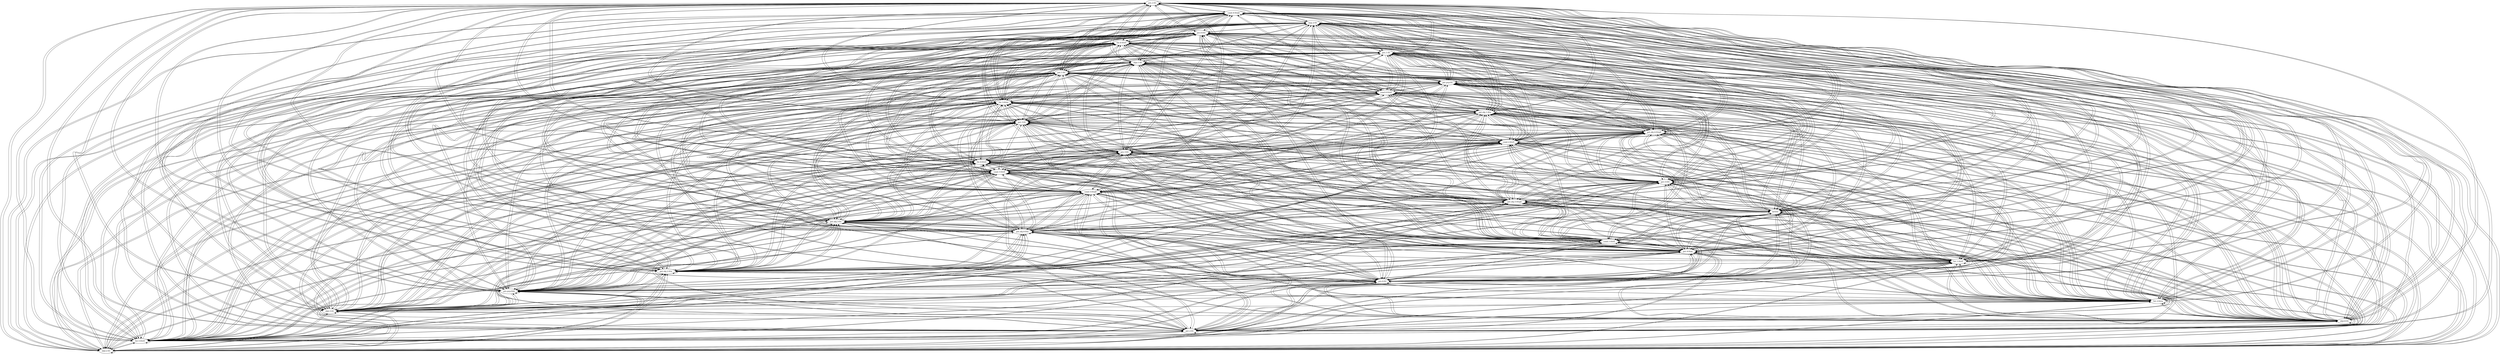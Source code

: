 digraph  {
	"prs.2-fri"	 [cell="prs.2",
		tense=prs,
		weight=1.0];
	"prs.2-fri" -> "prs.2-fri"	 [weight=1.0];
	"cond.4-frirjô"	 [cell="cond.4",
		tense=cond,
		weight=0.97];
	"prs.2-fri" -> "cond.4-frirjô"	 [weight=0.9409];
	"sbjv.2-fri"	 [cell="sbjv.2",
		tense=sbjv,
		weight=0.32];
	"prs.2-fri" -> "sbjv.2-fri"	 [weight=0.1024];
	"fut.5-frirE"	 [cell="fut.5",
		tense=fut,
		weight=0.97];
	"prs.2-fri" -> "fut.5-frirE"	 [weight=0.9409];
	"pst.2-fri"	 [cell="pst.2",
		tense=pst,
		weight=0.11];
	"prs.2-fri" -> "pst.2-fri"	 [weight=0.0121];
	"sbjv.6-fri"	 [cell="sbjv.6",
		tense=sbjv,
		weight=0.32];
	"prs.2-fri" -> "sbjv.6-fri"	 [weight=0.1024];
	"sbjv.3-fri"	 [cell="sbjv.3",
		tense=sbjv,
		weight=0.32];
	"prs.2-fri" -> "sbjv.3-fri"	 [weight=0.1024];
	"fut.2-frira"	 [cell="fut.2",
		tense=fut,
		weight=0.97];
	"prs.2-fri" -> "fut.2-frira"	 [weight=0.9409];
	"prs.pcp-frjâ"	 [cell="prs.pcp",
		tense="prs.pcp",
		weight=0.29];
	"prs.2-fri" -> "prs.pcp-frjâ"	 [weight=0.0841];
	"prs.6-fri"	 [cell="prs.6",
		tense=prs,
		weight=0.32];
	"prs.2-fri" -> "prs.6-fri"	 [weight=0.1024];
	"pst.sbj.2-fris"	 [cell="pst.sbj.2",
		tense="pst.sbj",
		weight=0.11];
	"prs.2-fri" -> "pst.sbj.2-fris"	 [weight=0.0121];
	"fut.1-frirE"	 [cell="fut.1",
		tense=fut,
		weight=0.97];
	"prs.2-fri" -> "fut.1-frirE"	 [weight=0.9409];
	"pst.4-frim"	 [cell="pst.4",
		tense=pst,
		weight=0.11];
	"prs.2-fri" -> "pst.4-frim"	 [weight=0.0121];
	"cond.1-frirE"	 [cell="cond.1",
		tense=cond,
		weight=0.97];
	"prs.2-fri" -> "cond.1-frirE"	 [weight=0.9409];
	"pst.sbj.6-fris"	 [cell="pst.sbj.6",
		tense="pst.sbj",
		weight=0.11];
	"prs.2-fri" -> "pst.sbj.6-fris"	 [weight=0.0121];
	"pst.sbj.3-fri"	 [cell="pst.sbj.3",
		tense="pst.sbj",
		weight=0.11];
	"prs.2-fri" -> "pst.sbj.3-fri"	 [weight=0.0121];
	"inf-frir"	 [cell=inf,
		tense=inf,
		weight=0.63];
	"prs.2-fri" -> "inf-frir"	 [weight=0.4032];
	"pst.sbj.5-frisjE"	 [cell="pst.sbj.5",
		tense="pst.sbj",
		weight=0.11];
	"prs.2-fri" -> "pst.sbj.5-frisjE"	 [weight=0.0121];
	"cond.5-frirjE"	 [cell="cond.5",
		tense=cond,
		weight=0.97];
	"prs.2-fri" -> "cond.5-frirjE"	 [weight=0.9409];
	"pst.5-frit"	 [cell="pst.5",
		tense=pst,
		weight=0.11];
	"prs.2-fri" -> "pst.5-frit"	 [weight=0.0121];
	"cond.3-frirE"	 [cell="cond.3",
		tense=cond,
		weight=0.97];
	"prs.2-fri" -> "cond.3-frirE"	 [weight=0.9409];
	"fut.4-frirô"	 [cell="fut.4",
		tense=fut,
		weight=0.97];
	"prs.2-fri" -> "fut.4-frirô"	 [weight=0.9409];
	"prs.3-fri"	 [cell="prs.3",
		tense=prs,
		weight=1.0];
	"prs.2-fri" -> "prs.3-fri"	 [weight=1.0];
	"cond.2-frirE"	 [cell="cond.2",
		tense=cond,
		weight=0.97];
	"prs.2-fri" -> "cond.2-frirE"	 [weight=0.9409];
	"pst.sbj.4-frisjô"	 [cell="pst.sbj.4",
		tense="pst.sbj",
		weight=0.11];
	"prs.2-fri" -> "pst.sbj.4-frisjô"	 [weight=0.0121];
	"pst.3-fri"	 [cell="pst.3",
		tense=pst,
		weight=0.11];
	"prs.2-fri" -> "pst.3-fri"	 [weight=0.0121];
	"pst.sbj.1-fris"	 [cell="pst.sbj.1",
		tense="pst.sbj",
		weight=0.11];
	"prs.2-fri" -> "pst.sbj.1-fris"	 [weight=0.0121];
	"fut.3-frira"	 [cell="fut.3",
		tense=fut,
		weight=0.97];
	"prs.2-fri" -> "fut.3-frira"	 [weight=0.9409];
	"cond.6-frirE"	 [cell="cond.6",
		tense=cond,
		weight=0.97];
	"prs.2-fri" -> "cond.6-frirE"	 [weight=0.9409];
	"pst.pcp-fri"	 [cell="pst.pcp",
		tense="pst.pcp",
		weight=0.81];
	"prs.2-fri" -> "pst.pcp-fri"	 [weight=0.6561];
	"pst.1-fri"	 [cell="pst.1",
		tense=pst,
		weight=0.11];
	"prs.2-fri" -> "pst.1-fri"	 [weight=0.0121];
	"sbjv.1-fri"	 [cell="sbjv.1",
		tense=sbjv,
		weight=0.32];
	"prs.2-fri" -> "sbjv.1-fri"	 [weight=0.1024];
	"prs.1-fri"	 [cell="prs.1",
		tense=prs,
		weight=1.0];
	"prs.2-fri" -> "prs.1-fri"	 [weight=1.0];
	"fut.6-frirô"	 [cell="fut.6",
		tense=fut,
		weight=0.97];
	"prs.2-fri" -> "fut.6-frirô"	 [weight=0.9409];
	"pst.6-frir"	 [cell="pst.6",
		tense=pst,
		weight=0.11];
	"prs.2-fri" -> "pst.6-frir"	 [weight=0.0121];
	"imp.2-fri"	 [cell="imp.2",
		tense=imp,
		weight=1.0];
	"prs.2-fri" -> "imp.2-fri"	 [weight=1.0];
	"cond.4-frirjô" -> "prs.2-fri"	 [weight=1.0];
	"cond.4-frirjô" -> "cond.4-frirjô"	 [weight=0.97];
	"cond.4-frirjô" -> "sbjv.2-fri"	 [weight=0.1216];
	"cond.4-frirjô" -> "fut.5-frirE"	 [weight=0.97];
	"cond.4-frirjô" -> "pst.2-fri"	 [weight=0.0913];
	"cond.4-frirjô" -> "sbjv.6-fri"	 [weight=0.1216];
	"cond.4-frirjô" -> "sbjv.3-fri"	 [weight=0.1216];
	"cond.4-frirjô" -> "fut.2-frira"	 [weight=0.97];
	"cond.4-frirjô" -> "prs.pcp-frjâ"	 [weight=0.0348];
	"cond.4-frirjô" -> "prs.6-fri"	 [weight=0.1216];
	"cond.4-frirjô" -> "pst.sbj.2-fris"	 [weight=0.0913];
	"cond.4-frirjô" -> "fut.1-frirE"	 [weight=0.97];
	"cond.4-frirjô" -> "pst.4-frim"	 [weight=0.0913];
	"cond.4-frirjô" -> "cond.1-frirE"	 [weight=0.97];
	"cond.4-frirjô" -> "pst.sbj.6-fris"	 [weight=0.0913];
	"cond.4-frirjô" -> "pst.sbj.3-fri"	 [weight=0.0913];
	"cond.4-frirjô" -> "inf-frir"	 [weight=0.4977];
	"cond.4-frirjô" -> "pst.sbj.5-frisjE"	 [weight=0.0913];
	"cond.4-frirjô" -> "cond.5-frirjE"	 [weight=0.97];
	"cond.4-frirjô" -> "pst.5-frit"	 [weight=0.0913];
	"cond.4-frirjô" -> "cond.3-frirE"	 [weight=0.97];
	"cond.4-frirjô" -> "fut.4-frirô"	 [weight=0.97];
	"cond.4-frirjô" -> "prs.3-fri"	 [weight=1.0];
	"cond.4-frirjô" -> "cond.2-frirE"	 [weight=0.97];
	"cond.4-frirjô" -> "pst.sbj.4-frisjô"	 [weight=0.0913];
	"cond.4-frirjô" -> "pst.3-fri"	 [weight=0.0913];
	"cond.4-frirjô" -> "pst.sbj.1-fris"	 [weight=0.0913];
	"cond.4-frirjô" -> "fut.3-frira"	 [weight=0.97];
	"cond.4-frirjô" -> "cond.6-frirE"	 [weight=0.97];
	"cond.4-frirjô" -> "pst.pcp-fri"	 [weight=0.567];
	"cond.4-frirjô" -> "pst.1-fri"	 [weight=0.0913];
	"cond.4-frirjô" -> "sbjv.1-fri"	 [weight=0.1216];
	"cond.4-frirjô" -> "prs.1-fri"	 [weight=1.0];
	"cond.4-frirjô" -> "fut.6-frirô"	 [weight=0.97];
	"cond.4-frirjô" -> "pst.6-frir"	 [weight=0.0913];
	"cond.4-frirjô" -> "imp.2-fri"	 [weight=1.0];
	"sbjv.2-fri" -> "prs.2-fri"	 [weight=1.0];
	"sbjv.2-fri" -> "cond.4-frirjô"	 [weight=0.97];
	"sbjv.2-fri" -> "sbjv.2-fri"	 [weight=0.32];
	"sbjv.2-fri" -> "fut.5-frirE"	 [weight=0.97];
	"sbjv.2-fri" -> "pst.2-fri"	 [weight=0.0];
	"sbjv.2-fri" -> "sbjv.6-fri"	 [weight=0.32];
	"sbjv.2-fri" -> "sbjv.3-fri"	 [weight=0.32];
	"sbjv.2-fri" -> "fut.2-frira"	 [weight=0.97];
	"sbjv.2-fri" -> "prs.pcp-frjâ"	 [weight=0.2668];
	"sbjv.2-fri" -> "prs.6-fri"	 [weight=0.32];
	"sbjv.2-fri" -> "pst.sbj.2-fris"	 [weight=0.0];
	"sbjv.2-fri" -> "fut.1-frirE"	 [weight=0.97];
	"sbjv.2-fri" -> "pst.4-frim"	 [weight=0.0];
	"sbjv.2-fri" -> "cond.1-frirE"	 [weight=0.97];
	"sbjv.2-fri" -> "pst.sbj.6-fris"	 [weight=0.0];
	"sbjv.2-fri" -> "pst.sbj.3-fri"	 [weight=0.0];
	"sbjv.2-fri" -> "inf-frir"	 [weight=0.0];
	"sbjv.2-fri" -> "pst.sbj.5-frisjE"	 [weight=0.0];
	"sbjv.2-fri" -> "cond.5-frirjE"	 [weight=0.97];
	"sbjv.2-fri" -> "pst.5-frit"	 [weight=0.0];
	"sbjv.2-fri" -> "cond.3-frirE"	 [weight=0.97];
	"sbjv.2-fri" -> "fut.4-frirô"	 [weight=0.97];
	"sbjv.2-fri" -> "prs.3-fri"	 [weight=1.0];
	"sbjv.2-fri" -> "cond.2-frirE"	 [weight=0.97];
	"sbjv.2-fri" -> "pst.sbj.4-frisjô"	 [weight=0.0];
	"sbjv.2-fri" -> "pst.3-fri"	 [weight=0.0];
	"sbjv.2-fri" -> "pst.sbj.1-fris"	 [weight=0.0];
	"sbjv.2-fri" -> "fut.3-frira"	 [weight=0.97];
	"sbjv.2-fri" -> "cond.6-frirE"	 [weight=0.97];
	"sbjv.2-fri" -> "pst.pcp-fri"	 [weight=0.0];
	"sbjv.2-fri" -> "pst.1-fri"	 [weight=0.0];
	"sbjv.2-fri" -> "sbjv.1-fri"	 [weight=0.32];
	"sbjv.2-fri" -> "prs.1-fri"	 [weight=1.0];
	"sbjv.2-fri" -> "fut.6-frirô"	 [weight=0.97];
	"sbjv.2-fri" -> "pst.6-frir"	 [weight=0.0];
	"sbjv.2-fri" -> "imp.2-fri"	 [weight=1.0];
	"fut.5-frirE" -> "prs.2-fri"	 [weight=1.0];
	"fut.5-frirE" -> "cond.4-frirjô"	 [weight=0.97];
	"fut.5-frirE" -> "sbjv.2-fri"	 [weight=0.1216];
	"fut.5-frirE" -> "fut.5-frirE"	 [weight=0.97];
	"fut.5-frirE" -> "pst.2-fri"	 [weight=0.0913];
	"fut.5-frirE" -> "sbjv.6-fri"	 [weight=0.1216];
	"fut.5-frirE" -> "sbjv.3-fri"	 [weight=0.1216];
	"fut.5-frirE" -> "fut.2-frira"	 [weight=0.97];
	"fut.5-frirE" -> "prs.pcp-frjâ"	 [weight=0.0406];
	"fut.5-frirE" -> "prs.6-fri"	 [weight=0.1216];
	"fut.5-frirE" -> "pst.sbj.2-fris"	 [weight=0.0913];
	"fut.5-frirE" -> "fut.1-frirE"	 [weight=0.97];
	"fut.5-frirE" -> "pst.4-frim"	 [weight=0.0913];
	"fut.5-frirE" -> "cond.1-frirE"	 [weight=0.97];
	"fut.5-frirE" -> "pst.sbj.6-fris"	 [weight=0.0913];
	"fut.5-frirE" -> "pst.sbj.3-fri"	 [weight=0.0913];
	"fut.5-frirE" -> "inf-frir"	 [weight=0.4977];
	"fut.5-frirE" -> "pst.sbj.5-frisjE"	 [weight=0.0913];
	"fut.5-frirE" -> "cond.5-frirjE"	 [weight=0.97];
	"fut.5-frirE" -> "pst.5-frit"	 [weight=0.0913];
	"fut.5-frirE" -> "cond.3-frirE"	 [weight=0.97];
	"fut.5-frirE" -> "fut.4-frirô"	 [weight=0.97];
	"fut.5-frirE" -> "prs.3-fri"	 [weight=1.0];
	"fut.5-frirE" -> "cond.2-frirE"	 [weight=0.97];
	"fut.5-frirE" -> "pst.sbj.4-frisjô"	 [weight=0.0913];
	"fut.5-frirE" -> "pst.3-fri"	 [weight=0.0913];
	"fut.5-frirE" -> "pst.sbj.1-fris"	 [weight=0.0913];
	"fut.5-frirE" -> "fut.3-frira"	 [weight=0.97];
	"fut.5-frirE" -> "cond.6-frirE"	 [weight=0.97];
	"fut.5-frirE" -> "pst.pcp-fri"	 [weight=0.567];
	"fut.5-frirE" -> "pst.1-fri"	 [weight=0.0913];
	"fut.5-frirE" -> "sbjv.1-fri"	 [weight=0.1216];
	"fut.5-frirE" -> "prs.1-fri"	 [weight=1.0];
	"fut.5-frirE" -> "fut.6-frirô"	 [weight=0.97];
	"fut.5-frirE" -> "pst.6-frir"	 [weight=0.0913];
	"fut.5-frirE" -> "imp.2-fri"	 [weight=1.0];
	"pst.2-fri" -> "prs.2-fri"	 [weight=1.0];
	"pst.2-fri" -> "cond.4-frirjô"	 [weight=0.9215];
	"pst.2-fri" -> "sbjv.2-fri"	 [weight=0.0064];
	"pst.2-fri" -> "fut.5-frirE"	 [weight=0.9215];
	"pst.2-fri" -> "pst.2-fri"	 [weight=0.11];
	"pst.2-fri" -> "sbjv.6-fri"	 [weight=0.0064];
	"pst.2-fri" -> "sbjv.3-fri"	 [weight=0.0064];
	"pst.2-fri" -> "fut.2-frira"	 [weight=0.9215];
	"pst.2-fri" -> "prs.pcp-frjâ"	 [weight=0.0087];
	"pst.2-fri" -> "prs.6-fri"	 [weight=0.0064];
	"pst.2-fri" -> "pst.sbj.2-fris"	 [weight=0.11];
	"pst.2-fri" -> "fut.1-frirE"	 [weight=0.9215];
	"pst.2-fri" -> "pst.4-frim"	 [weight=0.11];
	"pst.2-fri" -> "cond.1-frirE"	 [weight=0.9215];
	"pst.2-fri" -> "pst.sbj.6-fris"	 [weight=0.11];
	"pst.2-fri" -> "pst.sbj.3-fri"	 [weight=0.11];
	"pst.2-fri" -> "inf-frir"	 [weight=0.63];
	"pst.2-fri" -> "pst.sbj.5-frisjE"	 [weight=0.11];
	"pst.2-fri" -> "cond.5-frirjE"	 [weight=0.9215];
	"pst.2-fri" -> "pst.5-frit"	 [weight=0.11];
	"pst.2-fri" -> "cond.3-frirE"	 [weight=0.9215];
	"pst.2-fri" -> "fut.4-frirô"	 [weight=0.9215];
	"pst.2-fri" -> "prs.3-fri"	 [weight=1.0];
	"pst.2-fri" -> "cond.2-frirE"	 [weight=0.9215];
	"pst.2-fri" -> "pst.sbj.4-frisjô"	 [weight=0.11];
	"pst.2-fri" -> "pst.3-fri"	 [weight=0.11];
	"pst.2-fri" -> "pst.sbj.1-fris"	 [weight=0.11];
	"pst.2-fri" -> "fut.3-frira"	 [weight=0.9215];
	"pst.2-fri" -> "cond.6-frirE"	 [weight=0.9215];
	"pst.2-fri" -> "pst.pcp-fri"	 [weight=0.81];
	"pst.2-fri" -> "pst.1-fri"	 [weight=0.11];
	"pst.2-fri" -> "sbjv.1-fri"	 [weight=0.0064];
	"pst.2-fri" -> "prs.1-fri"	 [weight=1.0];
	"pst.2-fri" -> "fut.6-frirô"	 [weight=0.9215];
	"pst.2-fri" -> "pst.6-frir"	 [weight=0.11];
	"pst.2-fri" -> "imp.2-fri"	 [weight=1.0];
	"sbjv.6-fri" -> "prs.2-fri"	 [weight=1.0];
	"sbjv.6-fri" -> "cond.4-frirjô"	 [weight=0.97];
	"sbjv.6-fri" -> "sbjv.2-fri"	 [weight=0.32];
	"sbjv.6-fri" -> "fut.5-frirE"	 [weight=0.97];
	"sbjv.6-fri" -> "pst.2-fri"	 [weight=0.0];
	"sbjv.6-fri" -> "sbjv.6-fri"	 [weight=0.32];
	"sbjv.6-fri" -> "sbjv.3-fri"	 [weight=0.32];
	"sbjv.6-fri" -> "fut.2-frira"	 [weight=0.97];
	"sbjv.6-fri" -> "prs.pcp-frjâ"	 [weight=0.2668];
	"sbjv.6-fri" -> "prs.6-fri"	 [weight=0.32];
	"sbjv.6-fri" -> "pst.sbj.2-fris"	 [weight=0.0];
	"sbjv.6-fri" -> "fut.1-frirE"	 [weight=0.97];
	"sbjv.6-fri" -> "pst.4-frim"	 [weight=0.0];
	"sbjv.6-fri" -> "cond.1-frirE"	 [weight=0.97];
	"sbjv.6-fri" -> "pst.sbj.6-fris"	 [weight=0.0];
	"sbjv.6-fri" -> "pst.sbj.3-fri"	 [weight=0.0];
	"sbjv.6-fri" -> "inf-frir"	 [weight=0.0];
	"sbjv.6-fri" -> "pst.sbj.5-frisjE"	 [weight=0.0];
	"sbjv.6-fri" -> "cond.5-frirjE"	 [weight=0.97];
	"sbjv.6-fri" -> "pst.5-frit"	 [weight=0.0];
	"sbjv.6-fri" -> "cond.3-frirE"	 [weight=0.97];
	"sbjv.6-fri" -> "fut.4-frirô"	 [weight=0.97];
	"sbjv.6-fri" -> "prs.3-fri"	 [weight=1.0];
	"sbjv.6-fri" -> "cond.2-frirE"	 [weight=0.97];
	"sbjv.6-fri" -> "pst.sbj.4-frisjô"	 [weight=0.0];
	"sbjv.6-fri" -> "pst.3-fri"	 [weight=0.0];
	"sbjv.6-fri" -> "pst.sbj.1-fris"	 [weight=0.0];
	"sbjv.6-fri" -> "fut.3-frira"	 [weight=0.97];
	"sbjv.6-fri" -> "cond.6-frirE"	 [weight=0.97];
	"sbjv.6-fri" -> "pst.pcp-fri"	 [weight=0.0];
	"sbjv.6-fri" -> "pst.1-fri"	 [weight=0.0];
	"sbjv.6-fri" -> "sbjv.1-fri"	 [weight=0.32];
	"sbjv.6-fri" -> "prs.1-fri"	 [weight=1.0];
	"sbjv.6-fri" -> "fut.6-frirô"	 [weight=0.97];
	"sbjv.6-fri" -> "pst.6-frir"	 [weight=0.0];
	"sbjv.6-fri" -> "imp.2-fri"	 [weight=1.0];
	"sbjv.3-fri" -> "prs.2-fri"	 [weight=1.0];
	"sbjv.3-fri" -> "cond.4-frirjô"	 [weight=0.97];
	"sbjv.3-fri" -> "sbjv.2-fri"	 [weight=0.32];
	"sbjv.3-fri" -> "fut.5-frirE"	 [weight=0.97];
	"sbjv.3-fri" -> "pst.2-fri"	 [weight=0.0];
	"sbjv.3-fri" -> "sbjv.6-fri"	 [weight=0.32];
	"sbjv.3-fri" -> "sbjv.3-fri"	 [weight=0.32];
	"sbjv.3-fri" -> "fut.2-frira"	 [weight=0.97];
	"sbjv.3-fri" -> "prs.pcp-frjâ"	 [weight=0.2668];
	"sbjv.3-fri" -> "prs.6-fri"	 [weight=0.32];
	"sbjv.3-fri" -> "pst.sbj.2-fris"	 [weight=0.0];
	"sbjv.3-fri" -> "fut.1-frirE"	 [weight=0.97];
	"sbjv.3-fri" -> "pst.4-frim"	 [weight=0.0];
	"sbjv.3-fri" -> "cond.1-frirE"	 [weight=0.97];
	"sbjv.3-fri" -> "pst.sbj.6-fris"	 [weight=0.0];
	"sbjv.3-fri" -> "pst.sbj.3-fri"	 [weight=0.0];
	"sbjv.3-fri" -> "inf-frir"	 [weight=0.0];
	"sbjv.3-fri" -> "pst.sbj.5-frisjE"	 [weight=0.0];
	"sbjv.3-fri" -> "cond.5-frirjE"	 [weight=0.97];
	"sbjv.3-fri" -> "pst.5-frit"	 [weight=0.0];
	"sbjv.3-fri" -> "cond.3-frirE"	 [weight=0.97];
	"sbjv.3-fri" -> "fut.4-frirô"	 [weight=0.97];
	"sbjv.3-fri" -> "prs.3-fri"	 [weight=1.0];
	"sbjv.3-fri" -> "cond.2-frirE"	 [weight=0.97];
	"sbjv.3-fri" -> "pst.sbj.4-frisjô"	 [weight=0.0];
	"sbjv.3-fri" -> "pst.3-fri"	 [weight=0.0];
	"sbjv.3-fri" -> "pst.sbj.1-fris"	 [weight=0.0];
	"sbjv.3-fri" -> "fut.3-frira"	 [weight=0.97];
	"sbjv.3-fri" -> "cond.6-frirE"	 [weight=0.97];
	"sbjv.3-fri" -> "pst.pcp-fri"	 [weight=0.0];
	"sbjv.3-fri" -> "pst.1-fri"	 [weight=0.0];
	"sbjv.3-fri" -> "sbjv.1-fri"	 [weight=0.32];
	"sbjv.3-fri" -> "prs.1-fri"	 [weight=1.0];
	"sbjv.3-fri" -> "fut.6-frirô"	 [weight=0.97];
	"sbjv.3-fri" -> "pst.6-frir"	 [weight=0.0];
	"sbjv.3-fri" -> "imp.2-fri"	 [weight=1.0];
	"fut.2-frira" -> "prs.2-fri"	 [weight=1.0];
	"fut.2-frira" -> "cond.4-frirjô"	 [weight=0.97];
	"fut.2-frira" -> "sbjv.2-fri"	 [weight=0.1216];
	"fut.2-frira" -> "fut.5-frirE"	 [weight=0.97];
	"fut.2-frira" -> "pst.2-fri"	 [weight=0.0913];
	"fut.2-frira" -> "sbjv.6-fri"	 [weight=0.1216];
	"fut.2-frira" -> "sbjv.3-fri"	 [weight=0.1216];
	"fut.2-frira" -> "fut.2-frira"	 [weight=0.97];
	"fut.2-frira" -> "prs.pcp-frjâ"	 [weight=0.0406];
	"fut.2-frira" -> "prs.6-fri"	 [weight=0.1216];
	"fut.2-frira" -> "pst.sbj.2-fris"	 [weight=0.0913];
	"fut.2-frira" -> "fut.1-frirE"	 [weight=0.97];
	"fut.2-frira" -> "pst.4-frim"	 [weight=0.0913];
	"fut.2-frira" -> "cond.1-frirE"	 [weight=0.97];
	"fut.2-frira" -> "pst.sbj.6-fris"	 [weight=0.0913];
	"fut.2-frira" -> "pst.sbj.3-fri"	 [weight=0.0913];
	"fut.2-frira" -> "inf-frir"	 [weight=0.4977];
	"fut.2-frira" -> "pst.sbj.5-frisjE"	 [weight=0.0913];
	"fut.2-frira" -> "cond.5-frirjE"	 [weight=0.97];
	"fut.2-frira" -> "pst.5-frit"	 [weight=0.0913];
	"fut.2-frira" -> "cond.3-frirE"	 [weight=0.97];
	"fut.2-frira" -> "fut.4-frirô"	 [weight=0.97];
	"fut.2-frira" -> "prs.3-fri"	 [weight=1.0];
	"fut.2-frira" -> "cond.2-frirE"	 [weight=0.97];
	"fut.2-frira" -> "pst.sbj.4-frisjô"	 [weight=0.0913];
	"fut.2-frira" -> "pst.3-fri"	 [weight=0.0913];
	"fut.2-frira" -> "pst.sbj.1-fris"	 [weight=0.0913];
	"fut.2-frira" -> "fut.3-frira"	 [weight=0.97];
	"fut.2-frira" -> "cond.6-frirE"	 [weight=0.97];
	"fut.2-frira" -> "pst.pcp-fri"	 [weight=0.567];
	"fut.2-frira" -> "pst.1-fri"	 [weight=0.0913];
	"fut.2-frira" -> "sbjv.1-fri"	 [weight=0.1216];
	"fut.2-frira" -> "prs.1-fri"	 [weight=1.0];
	"fut.2-frira" -> "fut.6-frirô"	 [weight=0.97];
	"fut.2-frira" -> "pst.6-frir"	 [weight=0.0913];
	"fut.2-frira" -> "imp.2-fri"	 [weight=1.0];
	"prs.pcp-frjâ" -> "prs.2-fri"	 [weight=1.0];
	"prs.pcp-frjâ" -> "cond.4-frirjô"	 [weight=0.97];
	"prs.pcp-frjâ" -> "sbjv.2-fri"	 [weight=0.32];
	"prs.pcp-frjâ" -> "fut.5-frirE"	 [weight=0.97];
	"prs.pcp-frjâ" -> "pst.2-fri"	 [weight=0.0099];
	"prs.pcp-frjâ" -> "sbjv.6-fri"	 [weight=0.32];
	"prs.pcp-frjâ" -> "sbjv.3-fri"	 [weight=0.32];
	"prs.pcp-frjâ" -> "fut.2-frira"	 [weight=0.97];
	"prs.pcp-frjâ" -> "prs.pcp-frjâ"	 [weight=0.29];
	"prs.pcp-frjâ" -> "prs.6-fri"	 [weight=0.2784];
	"prs.pcp-frjâ" -> "pst.sbj.2-fris"	 [weight=0.0099];
	"prs.pcp-frjâ" -> "fut.1-frirE"	 [weight=0.97];
	"prs.pcp-frjâ" -> "pst.4-frim"	 [weight=0.0099];
	"prs.pcp-frjâ" -> "cond.1-frirE"	 [weight=0.97];
	"prs.pcp-frjâ" -> "pst.sbj.6-fris"	 [weight=0.0099];
	"prs.pcp-frjâ" -> "pst.sbj.3-fri"	 [weight=0.0099];
	"prs.pcp-frjâ" -> "inf-frir"	 [weight=0.0315];
	"prs.pcp-frjâ" -> "pst.sbj.5-frisjE"	 [weight=0.0099];
	"prs.pcp-frjâ" -> "cond.5-frirjE"	 [weight=0.97];
	"prs.pcp-frjâ" -> "pst.5-frit"	 [weight=0.0099];
	"prs.pcp-frjâ" -> "cond.3-frirE"	 [weight=0.97];
	"prs.pcp-frjâ" -> "fut.4-frirô"	 [weight=0.97];
	"prs.pcp-frjâ" -> "prs.3-fri"	 [weight=1.0];
	"prs.pcp-frjâ" -> "cond.2-frirE"	 [weight=0.97];
	"prs.pcp-frjâ" -> "pst.sbj.4-frisjô"	 [weight=0.0099];
	"prs.pcp-frjâ" -> "pst.3-fri"	 [weight=0.0099];
	"prs.pcp-frjâ" -> "pst.sbj.1-fris"	 [weight=0.0099];
	"prs.pcp-frjâ" -> "fut.3-frira"	 [weight=0.97];
	"prs.pcp-frjâ" -> "cond.6-frirE"	 [weight=0.97];
	"prs.pcp-frjâ" -> "pst.pcp-fri"	 [weight=0.0];
	"prs.pcp-frjâ" -> "pst.1-fri"	 [weight=0.0099];
	"prs.pcp-frjâ" -> "sbjv.1-fri"	 [weight=0.32];
	"prs.pcp-frjâ" -> "prs.1-fri"	 [weight=1.0];
	"prs.pcp-frjâ" -> "fut.6-frirô"	 [weight=0.97];
	"prs.pcp-frjâ" -> "pst.6-frir"	 [weight=0.0099];
	"prs.pcp-frjâ" -> "imp.2-fri"	 [weight=1.0];
	"prs.6-fri" -> "prs.2-fri"	 [weight=1.0];
	"prs.6-fri" -> "cond.4-frirjô"	 [weight=0.97];
	"prs.6-fri" -> "sbjv.2-fri"	 [weight=0.32];
	"prs.6-fri" -> "fut.5-frirE"	 [weight=0.97];
	"prs.6-fri" -> "pst.2-fri"	 [weight=0.0];
	"prs.6-fri" -> "sbjv.6-fri"	 [weight=0.32];
	"prs.6-fri" -> "sbjv.3-fri"	 [weight=0.32];
	"prs.6-fri" -> "fut.2-frira"	 [weight=0.97];
	"prs.6-fri" -> "prs.pcp-frjâ"	 [weight=0.087];
	"prs.6-fri" -> "prs.6-fri"	 [weight=0.32];
	"prs.6-fri" -> "pst.sbj.2-fris"	 [weight=0.0];
	"prs.6-fri" -> "fut.1-frirE"	 [weight=0.97];
	"prs.6-fri" -> "pst.4-frim"	 [weight=0.0];
	"prs.6-fri" -> "cond.1-frirE"	 [weight=0.97];
	"prs.6-fri" -> "pst.sbj.6-fris"	 [weight=0.0];
	"prs.6-fri" -> "pst.sbj.3-fri"	 [weight=0.0];
	"prs.6-fri" -> "inf-frir"	 [weight=0.0];
	"prs.6-fri" -> "pst.sbj.5-frisjE"	 [weight=0.0];
	"prs.6-fri" -> "cond.5-frirjE"	 [weight=0.97];
	"prs.6-fri" -> "pst.5-frit"	 [weight=0.0];
	"prs.6-fri" -> "cond.3-frirE"	 [weight=0.97];
	"prs.6-fri" -> "fut.4-frirô"	 [weight=0.97];
	"prs.6-fri" -> "prs.3-fri"	 [weight=1.0];
	"prs.6-fri" -> "cond.2-frirE"	 [weight=0.97];
	"prs.6-fri" -> "pst.sbj.4-frisjô"	 [weight=0.0];
	"prs.6-fri" -> "pst.3-fri"	 [weight=0.0];
	"prs.6-fri" -> "pst.sbj.1-fris"	 [weight=0.0];
	"prs.6-fri" -> "fut.3-frira"	 [weight=0.97];
	"prs.6-fri" -> "cond.6-frirE"	 [weight=0.97];
	"prs.6-fri" -> "pst.pcp-fri"	 [weight=0.0];
	"prs.6-fri" -> "pst.1-fri"	 [weight=0.0];
	"prs.6-fri" -> "sbjv.1-fri"	 [weight=0.32];
	"prs.6-fri" -> "prs.1-fri"	 [weight=1.0];
	"prs.6-fri" -> "fut.6-frirô"	 [weight=0.97];
	"prs.6-fri" -> "pst.6-frir"	 [weight=0.0];
	"prs.6-fri" -> "imp.2-fri"	 [weight=1.0];
	"pst.sbj.2-fris" -> "prs.2-fri"	 [weight=1.0];
	"pst.sbj.2-fris" -> "cond.4-frirjô"	 [weight=0.9215];
	"pst.sbj.2-fris" -> "sbjv.2-fri"	 [weight=0.0064];
	"pst.sbj.2-fris" -> "fut.5-frirE"	 [weight=0.9215];
	"pst.sbj.2-fris" -> "pst.2-fri"	 [weight=0.11];
	"pst.sbj.2-fris" -> "sbjv.6-fri"	 [weight=0.0064];
	"pst.sbj.2-fris" -> "sbjv.3-fri"	 [weight=0.0064];
	"pst.sbj.2-fris" -> "fut.2-frira"	 [weight=0.9215];
	"pst.sbj.2-fris" -> "prs.pcp-frjâ"	 [weight=0.0087];
	"pst.sbj.2-fris" -> "prs.6-fri"	 [weight=0.0064];
	"pst.sbj.2-fris" -> "pst.sbj.2-fris"	 [weight=0.11];
	"pst.sbj.2-fris" -> "fut.1-frirE"	 [weight=0.9215];
	"pst.sbj.2-fris" -> "pst.4-frim"	 [weight=0.11];
	"pst.sbj.2-fris" -> "cond.1-frirE"	 [weight=0.9215];
	"pst.sbj.2-fris" -> "pst.sbj.6-fris"	 [weight=0.11];
	"pst.sbj.2-fris" -> "pst.sbj.3-fri"	 [weight=0.11];
	"pst.sbj.2-fris" -> "inf-frir"	 [weight=0.63];
	"pst.sbj.2-fris" -> "pst.sbj.5-frisjE"	 [weight=0.11];
	"pst.sbj.2-fris" -> "cond.5-frirjE"	 [weight=0.9215];
	"pst.sbj.2-fris" -> "pst.5-frit"	 [weight=0.11];
	"pst.sbj.2-fris" -> "cond.3-frirE"	 [weight=0.9215];
	"pst.sbj.2-fris" -> "fut.4-frirô"	 [weight=0.9215];
	"pst.sbj.2-fris" -> "prs.3-fri"	 [weight=1.0];
	"pst.sbj.2-fris" -> "cond.2-frirE"	 [weight=0.9215];
	"pst.sbj.2-fris" -> "pst.sbj.4-frisjô"	 [weight=0.11];
	"pst.sbj.2-fris" -> "pst.3-fri"	 [weight=0.11];
	"pst.sbj.2-fris" -> "pst.sbj.1-fris"	 [weight=0.11];
	"pst.sbj.2-fris" -> "fut.3-frira"	 [weight=0.9215];
	"pst.sbj.2-fris" -> "cond.6-frirE"	 [weight=0.9215];
	"pst.sbj.2-fris" -> "pst.pcp-fri"	 [weight=0.81];
	"pst.sbj.2-fris" -> "pst.1-fri"	 [weight=0.11];
	"pst.sbj.2-fris" -> "sbjv.1-fri"	 [weight=0.0064];
	"pst.sbj.2-fris" -> "prs.1-fri"	 [weight=1.0];
	"pst.sbj.2-fris" -> "fut.6-frirô"	 [weight=0.9215];
	"pst.sbj.2-fris" -> "pst.6-frir"	 [weight=0.11];
	"pst.sbj.2-fris" -> "imp.2-fri"	 [weight=1.0];
	"fut.1-frirE" -> "prs.2-fri"	 [weight=1.0];
	"fut.1-frirE" -> "cond.4-frirjô"	 [weight=0.97];
	"fut.1-frirE" -> "sbjv.2-fri"	 [weight=0.1216];
	"fut.1-frirE" -> "fut.5-frirE"	 [weight=0.97];
	"fut.1-frirE" -> "pst.2-fri"	 [weight=0.0913];
	"fut.1-frirE" -> "sbjv.6-fri"	 [weight=0.1216];
	"fut.1-frirE" -> "sbjv.3-fri"	 [weight=0.1216];
	"fut.1-frirE" -> "fut.2-frira"	 [weight=0.97];
	"fut.1-frirE" -> "prs.pcp-frjâ"	 [weight=0.0406];
	"fut.1-frirE" -> "prs.6-fri"	 [weight=0.1216];
	"fut.1-frirE" -> "pst.sbj.2-fris"	 [weight=0.0913];
	"fut.1-frirE" -> "fut.1-frirE"	 [weight=0.97];
	"fut.1-frirE" -> "pst.4-frim"	 [weight=0.0913];
	"fut.1-frirE" -> "cond.1-frirE"	 [weight=0.97];
	"fut.1-frirE" -> "pst.sbj.6-fris"	 [weight=0.0913];
	"fut.1-frirE" -> "pst.sbj.3-fri"	 [weight=0.0913];
	"fut.1-frirE" -> "inf-frir"	 [weight=0.4977];
	"fut.1-frirE" -> "pst.sbj.5-frisjE"	 [weight=0.0913];
	"fut.1-frirE" -> "cond.5-frirjE"	 [weight=0.97];
	"fut.1-frirE" -> "pst.5-frit"	 [weight=0.0913];
	"fut.1-frirE" -> "cond.3-frirE"	 [weight=0.97];
	"fut.1-frirE" -> "fut.4-frirô"	 [weight=0.97];
	"fut.1-frirE" -> "prs.3-fri"	 [weight=1.0];
	"fut.1-frirE" -> "cond.2-frirE"	 [weight=0.97];
	"fut.1-frirE" -> "pst.sbj.4-frisjô"	 [weight=0.0913];
	"fut.1-frirE" -> "pst.3-fri"	 [weight=0.0913];
	"fut.1-frirE" -> "pst.sbj.1-fris"	 [weight=0.0913];
	"fut.1-frirE" -> "fut.3-frira"	 [weight=0.97];
	"fut.1-frirE" -> "cond.6-frirE"	 [weight=0.97];
	"fut.1-frirE" -> "pst.pcp-fri"	 [weight=0.567];
	"fut.1-frirE" -> "pst.1-fri"	 [weight=0.0913];
	"fut.1-frirE" -> "sbjv.1-fri"	 [weight=0.1216];
	"fut.1-frirE" -> "prs.1-fri"	 [weight=1.0];
	"fut.1-frirE" -> "fut.6-frirô"	 [weight=0.97];
	"fut.1-frirE" -> "pst.6-frir"	 [weight=0.0913];
	"fut.1-frirE" -> "imp.2-fri"	 [weight=1.0];
	"pst.4-frim" -> "prs.2-fri"	 [weight=1.0];
	"pst.4-frim" -> "cond.4-frirjô"	 [weight=0.9215];
	"pst.4-frim" -> "sbjv.2-fri"	 [weight=0.0064];
	"pst.4-frim" -> "fut.5-frirE"	 [weight=0.9215];
	"pst.4-frim" -> "pst.2-fri"	 [weight=0.11];
	"pst.4-frim" -> "sbjv.6-fri"	 [weight=0.0064];
	"pst.4-frim" -> "sbjv.3-fri"	 [weight=0.0064];
	"pst.4-frim" -> "fut.2-frira"	 [weight=0.9215];
	"pst.4-frim" -> "prs.pcp-frjâ"	 [weight=0.0087];
	"pst.4-frim" -> "prs.6-fri"	 [weight=0.0064];
	"pst.4-frim" -> "pst.sbj.2-fris"	 [weight=0.11];
	"pst.4-frim" -> "fut.1-frirE"	 [weight=0.9215];
	"pst.4-frim" -> "pst.4-frim"	 [weight=0.11];
	"pst.4-frim" -> "cond.1-frirE"	 [weight=0.9215];
	"pst.4-frim" -> "pst.sbj.6-fris"	 [weight=0.11];
	"pst.4-frim" -> "pst.sbj.3-fri"	 [weight=0.11];
	"pst.4-frim" -> "inf-frir"	 [weight=0.63];
	"pst.4-frim" -> "pst.sbj.5-frisjE"	 [weight=0.11];
	"pst.4-frim" -> "cond.5-frirjE"	 [weight=0.9215];
	"pst.4-frim" -> "pst.5-frit"	 [weight=0.11];
	"pst.4-frim" -> "cond.3-frirE"	 [weight=0.9215];
	"pst.4-frim" -> "fut.4-frirô"	 [weight=0.9215];
	"pst.4-frim" -> "prs.3-fri"	 [weight=1.0];
	"pst.4-frim" -> "cond.2-frirE"	 [weight=0.9215];
	"pst.4-frim" -> "pst.sbj.4-frisjô"	 [weight=0.11];
	"pst.4-frim" -> "pst.3-fri"	 [weight=0.11];
	"pst.4-frim" -> "pst.sbj.1-fris"	 [weight=0.11];
	"pst.4-frim" -> "fut.3-frira"	 [weight=0.9215];
	"pst.4-frim" -> "cond.6-frirE"	 [weight=0.9215];
	"pst.4-frim" -> "pst.pcp-fri"	 [weight=0.81];
	"pst.4-frim" -> "pst.1-fri"	 [weight=0.11];
	"pst.4-frim" -> "sbjv.1-fri"	 [weight=0.0064];
	"pst.4-frim" -> "prs.1-fri"	 [weight=1.0];
	"pst.4-frim" -> "fut.6-frirô"	 [weight=0.9215];
	"pst.4-frim" -> "pst.6-frir"	 [weight=0.11];
	"pst.4-frim" -> "imp.2-fri"	 [weight=1.0];
	"cond.1-frirE" -> "prs.2-fri"	 [weight=1.0];
	"cond.1-frirE" -> "cond.4-frirjô"	 [weight=0.97];
	"cond.1-frirE" -> "sbjv.2-fri"	 [weight=0.1216];
	"cond.1-frirE" -> "fut.5-frirE"	 [weight=0.97];
	"cond.1-frirE" -> "pst.2-fri"	 [weight=0.0913];
	"cond.1-frirE" -> "sbjv.6-fri"	 [weight=0.1216];
	"cond.1-frirE" -> "sbjv.3-fri"	 [weight=0.1216];
	"cond.1-frirE" -> "fut.2-frira"	 [weight=0.97];
	"cond.1-frirE" -> "prs.pcp-frjâ"	 [weight=0.0348];
	"cond.1-frirE" -> "prs.6-fri"	 [weight=0.1216];
	"cond.1-frirE" -> "pst.sbj.2-fris"	 [weight=0.0913];
	"cond.1-frirE" -> "fut.1-frirE"	 [weight=0.97];
	"cond.1-frirE" -> "pst.4-frim"	 [weight=0.0913];
	"cond.1-frirE" -> "cond.1-frirE"	 [weight=0.97];
	"cond.1-frirE" -> "pst.sbj.6-fris"	 [weight=0.0913];
	"cond.1-frirE" -> "pst.sbj.3-fri"	 [weight=0.0913];
	"cond.1-frirE" -> "inf-frir"	 [weight=0.4977];
	"cond.1-frirE" -> "pst.sbj.5-frisjE"	 [weight=0.0913];
	"cond.1-frirE" -> "cond.5-frirjE"	 [weight=0.97];
	"cond.1-frirE" -> "pst.5-frit"	 [weight=0.0913];
	"cond.1-frirE" -> "cond.3-frirE"	 [weight=0.97];
	"cond.1-frirE" -> "fut.4-frirô"	 [weight=0.97];
	"cond.1-frirE" -> "prs.3-fri"	 [weight=1.0];
	"cond.1-frirE" -> "cond.2-frirE"	 [weight=0.97];
	"cond.1-frirE" -> "pst.sbj.4-frisjô"	 [weight=0.0913];
	"cond.1-frirE" -> "pst.3-fri"	 [weight=0.0913];
	"cond.1-frirE" -> "pst.sbj.1-fris"	 [weight=0.0913];
	"cond.1-frirE" -> "fut.3-frira"	 [weight=0.97];
	"cond.1-frirE" -> "cond.6-frirE"	 [weight=0.97];
	"cond.1-frirE" -> "pst.pcp-fri"	 [weight=0.567];
	"cond.1-frirE" -> "pst.1-fri"	 [weight=0.0913];
	"cond.1-frirE" -> "sbjv.1-fri"	 [weight=0.1216];
	"cond.1-frirE" -> "prs.1-fri"	 [weight=1.0];
	"cond.1-frirE" -> "fut.6-frirô"	 [weight=0.97];
	"cond.1-frirE" -> "pst.6-frir"	 [weight=0.0913];
	"cond.1-frirE" -> "imp.2-fri"	 [weight=1.0];
	"pst.sbj.6-fris" -> "prs.2-fri"	 [weight=1.0];
	"pst.sbj.6-fris" -> "cond.4-frirjô"	 [weight=0.9215];
	"pst.sbj.6-fris" -> "sbjv.2-fri"	 [weight=0.0064];
	"pst.sbj.6-fris" -> "fut.5-frirE"	 [weight=0.9215];
	"pst.sbj.6-fris" -> "pst.2-fri"	 [weight=0.11];
	"pst.sbj.6-fris" -> "sbjv.6-fri"	 [weight=0.0064];
	"pst.sbj.6-fris" -> "sbjv.3-fri"	 [weight=0.0064];
	"pst.sbj.6-fris" -> "fut.2-frira"	 [weight=0.9215];
	"pst.sbj.6-fris" -> "prs.pcp-frjâ"	 [weight=0.0087];
	"pst.sbj.6-fris" -> "prs.6-fri"	 [weight=0.0064];
	"pst.sbj.6-fris" -> "pst.sbj.2-fris"	 [weight=0.11];
	"pst.sbj.6-fris" -> "fut.1-frirE"	 [weight=0.9215];
	"pst.sbj.6-fris" -> "pst.4-frim"	 [weight=0.11];
	"pst.sbj.6-fris" -> "cond.1-frirE"	 [weight=0.9215];
	"pst.sbj.6-fris" -> "pst.sbj.6-fris"	 [weight=0.11];
	"pst.sbj.6-fris" -> "pst.sbj.3-fri"	 [weight=0.11];
	"pst.sbj.6-fris" -> "inf-frir"	 [weight=0.63];
	"pst.sbj.6-fris" -> "pst.sbj.5-frisjE"	 [weight=0.11];
	"pst.sbj.6-fris" -> "cond.5-frirjE"	 [weight=0.9215];
	"pst.sbj.6-fris" -> "pst.5-frit"	 [weight=0.11];
	"pst.sbj.6-fris" -> "cond.3-frirE"	 [weight=0.9215];
	"pst.sbj.6-fris" -> "fut.4-frirô"	 [weight=0.9215];
	"pst.sbj.6-fris" -> "prs.3-fri"	 [weight=1.0];
	"pst.sbj.6-fris" -> "cond.2-frirE"	 [weight=0.9215];
	"pst.sbj.6-fris" -> "pst.sbj.4-frisjô"	 [weight=0.11];
	"pst.sbj.6-fris" -> "pst.3-fri"	 [weight=0.11];
	"pst.sbj.6-fris" -> "pst.sbj.1-fris"	 [weight=0.11];
	"pst.sbj.6-fris" -> "fut.3-frira"	 [weight=0.9215];
	"pst.sbj.6-fris" -> "cond.6-frirE"	 [weight=0.9215];
	"pst.sbj.6-fris" -> "pst.pcp-fri"	 [weight=0.81];
	"pst.sbj.6-fris" -> "pst.1-fri"	 [weight=0.11];
	"pst.sbj.6-fris" -> "sbjv.1-fri"	 [weight=0.0064];
	"pst.sbj.6-fris" -> "prs.1-fri"	 [weight=1.0];
	"pst.sbj.6-fris" -> "fut.6-frirô"	 [weight=0.9215];
	"pst.sbj.6-fris" -> "pst.6-frir"	 [weight=0.11];
	"pst.sbj.6-fris" -> "imp.2-fri"	 [weight=1.0];
	"pst.sbj.3-fri" -> "prs.2-fri"	 [weight=1.0];
	"pst.sbj.3-fri" -> "cond.4-frirjô"	 [weight=0.9215];
	"pst.sbj.3-fri" -> "sbjv.2-fri"	 [weight=0.0064];
	"pst.sbj.3-fri" -> "fut.5-frirE"	 [weight=0.9215];
	"pst.sbj.3-fri" -> "pst.2-fri"	 [weight=0.11];
	"pst.sbj.3-fri" -> "sbjv.6-fri"	 [weight=0.0064];
	"pst.sbj.3-fri" -> "sbjv.3-fri"	 [weight=0.0064];
	"pst.sbj.3-fri" -> "fut.2-frira"	 [weight=0.9215];
	"pst.sbj.3-fri" -> "prs.pcp-frjâ"	 [weight=0.0087];
	"pst.sbj.3-fri" -> "prs.6-fri"	 [weight=0.0064];
	"pst.sbj.3-fri" -> "pst.sbj.2-fris"	 [weight=0.11];
	"pst.sbj.3-fri" -> "fut.1-frirE"	 [weight=0.9215];
	"pst.sbj.3-fri" -> "pst.4-frim"	 [weight=0.11];
	"pst.sbj.3-fri" -> "cond.1-frirE"	 [weight=0.9215];
	"pst.sbj.3-fri" -> "pst.sbj.6-fris"	 [weight=0.11];
	"pst.sbj.3-fri" -> "pst.sbj.3-fri"	 [weight=0.11];
	"pst.sbj.3-fri" -> "inf-frir"	 [weight=0.63];
	"pst.sbj.3-fri" -> "pst.sbj.5-frisjE"	 [weight=0.11];
	"pst.sbj.3-fri" -> "cond.5-frirjE"	 [weight=0.9215];
	"pst.sbj.3-fri" -> "pst.5-frit"	 [weight=0.11];
	"pst.sbj.3-fri" -> "cond.3-frirE"	 [weight=0.9215];
	"pst.sbj.3-fri" -> "fut.4-frirô"	 [weight=0.9215];
	"pst.sbj.3-fri" -> "prs.3-fri"	 [weight=1.0];
	"pst.sbj.3-fri" -> "cond.2-frirE"	 [weight=0.9215];
	"pst.sbj.3-fri" -> "pst.sbj.4-frisjô"	 [weight=0.11];
	"pst.sbj.3-fri" -> "pst.3-fri"	 [weight=0.11];
	"pst.sbj.3-fri" -> "pst.sbj.1-fris"	 [weight=0.11];
	"pst.sbj.3-fri" -> "fut.3-frira"	 [weight=0.9215];
	"pst.sbj.3-fri" -> "cond.6-frirE"	 [weight=0.9215];
	"pst.sbj.3-fri" -> "pst.pcp-fri"	 [weight=0.81];
	"pst.sbj.3-fri" -> "pst.1-fri"	 [weight=0.11];
	"pst.sbj.3-fri" -> "sbjv.1-fri"	 [weight=0.0064];
	"pst.sbj.3-fri" -> "prs.1-fri"	 [weight=1.0];
	"pst.sbj.3-fri" -> "fut.6-frirô"	 [weight=0.9215];
	"pst.sbj.3-fri" -> "pst.6-frir"	 [weight=0.11];
	"pst.sbj.3-fri" -> "imp.2-fri"	 [weight=1.0];
	"inf-frir" -> "prs.2-fri"	 [weight=1.0];
	"inf-frir" -> "cond.4-frirjô"	 [weight=0.97];
	"inf-frir" -> "sbjv.2-fri"	 [weight=0.016];
	"inf-frir" -> "fut.5-frirE"	 [weight=0.97];
	"inf-frir" -> "pst.2-fri"	 [weight=0.0946];
	"inf-frir" -> "sbjv.6-fri"	 [weight=0.016];
	"inf-frir" -> "sbjv.3-fri"	 [weight=0.016];
	"inf-frir" -> "fut.2-frira"	 [weight=0.97];
	"inf-frir" -> "prs.pcp-frjâ"	 [weight=0.0174];
	"inf-frir" -> "prs.6-fri"	 [weight=0.016];
	"inf-frir" -> "pst.sbj.2-fris"	 [weight=0.0946];
	"inf-frir" -> "fut.1-frirE"	 [weight=0.97];
	"inf-frir" -> "pst.4-frim"	 [weight=0.0946];
	"inf-frir" -> "cond.1-frirE"	 [weight=0.97];
	"inf-frir" -> "pst.sbj.6-fris"	 [weight=0.0946];
	"inf-frir" -> "pst.sbj.3-fri"	 [weight=0.0946];
	"inf-frir" -> "inf-frir"	 [weight=0.63];
	"inf-frir" -> "pst.sbj.5-frisjE"	 [weight=0.0946];
	"inf-frir" -> "cond.5-frirjE"	 [weight=0.97];
	"inf-frir" -> "pst.5-frit"	 [weight=0.0946];
	"inf-frir" -> "cond.3-frirE"	 [weight=0.97];
	"inf-frir" -> "fut.4-frirô"	 [weight=0.97];
	"inf-frir" -> "prs.3-fri"	 [weight=1.0];
	"inf-frir" -> "cond.2-frirE"	 [weight=0.97];
	"inf-frir" -> "pst.sbj.4-frisjô"	 [weight=0.0946];
	"inf-frir" -> "pst.3-fri"	 [weight=0.0946];
	"inf-frir" -> "pst.sbj.1-fris"	 [weight=0.0946];
	"inf-frir" -> "fut.3-frira"	 [weight=0.97];
	"inf-frir" -> "cond.6-frirE"	 [weight=0.97];
	"inf-frir" -> "pst.pcp-fri"	 [weight=0.7128];
	"inf-frir" -> "pst.1-fri"	 [weight=0.0946];
	"inf-frir" -> "sbjv.1-fri"	 [weight=0.016];
	"inf-frir" -> "prs.1-fri"	 [weight=1.0];
	"inf-frir" -> "fut.6-frirô"	 [weight=0.97];
	"inf-frir" -> "pst.6-frir"	 [weight=0.0946];
	"inf-frir" -> "imp.2-fri"	 [weight=1.0];
	"pst.sbj.5-frisjE" -> "prs.2-fri"	 [weight=1.0];
	"pst.sbj.5-frisjE" -> "cond.4-frirjô"	 [weight=0.9215];
	"pst.sbj.5-frisjE" -> "sbjv.2-fri"	 [weight=0.0064];
	"pst.sbj.5-frisjE" -> "fut.5-frirE"	 [weight=0.9215];
	"pst.sbj.5-frisjE" -> "pst.2-fri"	 [weight=0.11];
	"pst.sbj.5-frisjE" -> "sbjv.6-fri"	 [weight=0.0064];
	"pst.sbj.5-frisjE" -> "sbjv.3-fri"	 [weight=0.0064];
	"pst.sbj.5-frisjE" -> "fut.2-frira"	 [weight=0.9215];
	"pst.sbj.5-frisjE" -> "prs.pcp-frjâ"	 [weight=0.0087];
	"pst.sbj.5-frisjE" -> "prs.6-fri"	 [weight=0.0064];
	"pst.sbj.5-frisjE" -> "pst.sbj.2-fris"	 [weight=0.11];
	"pst.sbj.5-frisjE" -> "fut.1-frirE"	 [weight=0.9215];
	"pst.sbj.5-frisjE" -> "pst.4-frim"	 [weight=0.11];
	"pst.sbj.5-frisjE" -> "cond.1-frirE"	 [weight=0.9215];
	"pst.sbj.5-frisjE" -> "pst.sbj.6-fris"	 [weight=0.11];
	"pst.sbj.5-frisjE" -> "pst.sbj.3-fri"	 [weight=0.11];
	"pst.sbj.5-frisjE" -> "inf-frir"	 [weight=0.63];
	"pst.sbj.5-frisjE" -> "pst.sbj.5-frisjE"	 [weight=0.11];
	"pst.sbj.5-frisjE" -> "cond.5-frirjE"	 [weight=0.9215];
	"pst.sbj.5-frisjE" -> "pst.5-frit"	 [weight=0.11];
	"pst.sbj.5-frisjE" -> "cond.3-frirE"	 [weight=0.9215];
	"pst.sbj.5-frisjE" -> "fut.4-frirô"	 [weight=0.9215];
	"pst.sbj.5-frisjE" -> "prs.3-fri"	 [weight=1.0];
	"pst.sbj.5-frisjE" -> "cond.2-frirE"	 [weight=0.9215];
	"pst.sbj.5-frisjE" -> "pst.sbj.4-frisjô"	 [weight=0.11];
	"pst.sbj.5-frisjE" -> "pst.3-fri"	 [weight=0.11];
	"pst.sbj.5-frisjE" -> "pst.sbj.1-fris"	 [weight=0.11];
	"pst.sbj.5-frisjE" -> "fut.3-frira"	 [weight=0.9215];
	"pst.sbj.5-frisjE" -> "cond.6-frirE"	 [weight=0.9215];
	"pst.sbj.5-frisjE" -> "pst.pcp-fri"	 [weight=0.81];
	"pst.sbj.5-frisjE" -> "pst.1-fri"	 [weight=0.11];
	"pst.sbj.5-frisjE" -> "sbjv.1-fri"	 [weight=0.0064];
	"pst.sbj.5-frisjE" -> "prs.1-fri"	 [weight=1.0];
	"pst.sbj.5-frisjE" -> "fut.6-frirô"	 [weight=0.9215];
	"pst.sbj.5-frisjE" -> "pst.6-frir"	 [weight=0.11];
	"pst.sbj.5-frisjE" -> "imp.2-fri"	 [weight=1.0];
	"cond.5-frirjE" -> "prs.2-fri"	 [weight=1.0];
	"cond.5-frirjE" -> "cond.4-frirjô"	 [weight=0.97];
	"cond.5-frirjE" -> "sbjv.2-fri"	 [weight=0.1216];
	"cond.5-frirjE" -> "fut.5-frirE"	 [weight=0.97];
	"cond.5-frirjE" -> "pst.2-fri"	 [weight=0.0913];
	"cond.5-frirjE" -> "sbjv.6-fri"	 [weight=0.1216];
	"cond.5-frirjE" -> "sbjv.3-fri"	 [weight=0.1216];
	"cond.5-frirjE" -> "fut.2-frira"	 [weight=0.97];
	"cond.5-frirjE" -> "prs.pcp-frjâ"	 [weight=0.0348];
	"cond.5-frirjE" -> "prs.6-fri"	 [weight=0.1216];
	"cond.5-frirjE" -> "pst.sbj.2-fris"	 [weight=0.0913];
	"cond.5-frirjE" -> "fut.1-frirE"	 [weight=0.97];
	"cond.5-frirjE" -> "pst.4-frim"	 [weight=0.0913];
	"cond.5-frirjE" -> "cond.1-frirE"	 [weight=0.97];
	"cond.5-frirjE" -> "pst.sbj.6-fris"	 [weight=0.0913];
	"cond.5-frirjE" -> "pst.sbj.3-fri"	 [weight=0.0913];
	"cond.5-frirjE" -> "inf-frir"	 [weight=0.4977];
	"cond.5-frirjE" -> "pst.sbj.5-frisjE"	 [weight=0.0913];
	"cond.5-frirjE" -> "cond.5-frirjE"	 [weight=0.97];
	"cond.5-frirjE" -> "pst.5-frit"	 [weight=0.0913];
	"cond.5-frirjE" -> "cond.3-frirE"	 [weight=0.97];
	"cond.5-frirjE" -> "fut.4-frirô"	 [weight=0.97];
	"cond.5-frirjE" -> "prs.3-fri"	 [weight=1.0];
	"cond.5-frirjE" -> "cond.2-frirE"	 [weight=0.97];
	"cond.5-frirjE" -> "pst.sbj.4-frisjô"	 [weight=0.0913];
	"cond.5-frirjE" -> "pst.3-fri"	 [weight=0.0913];
	"cond.5-frirjE" -> "pst.sbj.1-fris"	 [weight=0.0913];
	"cond.5-frirjE" -> "fut.3-frira"	 [weight=0.97];
	"cond.5-frirjE" -> "cond.6-frirE"	 [weight=0.97];
	"cond.5-frirjE" -> "pst.pcp-fri"	 [weight=0.567];
	"cond.5-frirjE" -> "pst.1-fri"	 [weight=0.0913];
	"cond.5-frirjE" -> "sbjv.1-fri"	 [weight=0.1216];
	"cond.5-frirjE" -> "prs.1-fri"	 [weight=1.0];
	"cond.5-frirjE" -> "fut.6-frirô"	 [weight=0.97];
	"cond.5-frirjE" -> "pst.6-frir"	 [weight=0.0913];
	"cond.5-frirjE" -> "imp.2-fri"	 [weight=1.0];
	"pst.5-frit" -> "prs.2-fri"	 [weight=1.0];
	"pst.5-frit" -> "cond.4-frirjô"	 [weight=0.9215];
	"pst.5-frit" -> "sbjv.2-fri"	 [weight=0.0064];
	"pst.5-frit" -> "fut.5-frirE"	 [weight=0.9215];
	"pst.5-frit" -> "pst.2-fri"	 [weight=0.11];
	"pst.5-frit" -> "sbjv.6-fri"	 [weight=0.0064];
	"pst.5-frit" -> "sbjv.3-fri"	 [weight=0.0064];
	"pst.5-frit" -> "fut.2-frira"	 [weight=0.9215];
	"pst.5-frit" -> "prs.pcp-frjâ"	 [weight=0.0087];
	"pst.5-frit" -> "prs.6-fri"	 [weight=0.0064];
	"pst.5-frit" -> "pst.sbj.2-fris"	 [weight=0.11];
	"pst.5-frit" -> "fut.1-frirE"	 [weight=0.9215];
	"pst.5-frit" -> "pst.4-frim"	 [weight=0.11];
	"pst.5-frit" -> "cond.1-frirE"	 [weight=0.9215];
	"pst.5-frit" -> "pst.sbj.6-fris"	 [weight=0.11];
	"pst.5-frit" -> "pst.sbj.3-fri"	 [weight=0.11];
	"pst.5-frit" -> "inf-frir"	 [weight=0.63];
	"pst.5-frit" -> "pst.sbj.5-frisjE"	 [weight=0.11];
	"pst.5-frit" -> "cond.5-frirjE"	 [weight=0.9215];
	"pst.5-frit" -> "pst.5-frit"	 [weight=0.11];
	"pst.5-frit" -> "cond.3-frirE"	 [weight=0.9215];
	"pst.5-frit" -> "fut.4-frirô"	 [weight=0.9215];
	"pst.5-frit" -> "prs.3-fri"	 [weight=1.0];
	"pst.5-frit" -> "cond.2-frirE"	 [weight=0.9215];
	"pst.5-frit" -> "pst.sbj.4-frisjô"	 [weight=0.11];
	"pst.5-frit" -> "pst.3-fri"	 [weight=0.11];
	"pst.5-frit" -> "pst.sbj.1-fris"	 [weight=0.11];
	"pst.5-frit" -> "fut.3-frira"	 [weight=0.9215];
	"pst.5-frit" -> "cond.6-frirE"	 [weight=0.9215];
	"pst.5-frit" -> "pst.pcp-fri"	 [weight=0.81];
	"pst.5-frit" -> "pst.1-fri"	 [weight=0.11];
	"pst.5-frit" -> "sbjv.1-fri"	 [weight=0.0064];
	"pst.5-frit" -> "prs.1-fri"	 [weight=1.0];
	"pst.5-frit" -> "fut.6-frirô"	 [weight=0.9215];
	"pst.5-frit" -> "pst.6-frir"	 [weight=0.11];
	"pst.5-frit" -> "imp.2-fri"	 [weight=1.0];
	"cond.3-frirE" -> "prs.2-fri"	 [weight=1.0];
	"cond.3-frirE" -> "cond.4-frirjô"	 [weight=0.97];
	"cond.3-frirE" -> "sbjv.2-fri"	 [weight=0.1216];
	"cond.3-frirE" -> "fut.5-frirE"	 [weight=0.97];
	"cond.3-frirE" -> "pst.2-fri"	 [weight=0.0913];
	"cond.3-frirE" -> "sbjv.6-fri"	 [weight=0.1216];
	"cond.3-frirE" -> "sbjv.3-fri"	 [weight=0.1216];
	"cond.3-frirE" -> "fut.2-frira"	 [weight=0.97];
	"cond.3-frirE" -> "prs.pcp-frjâ"	 [weight=0.0348];
	"cond.3-frirE" -> "prs.6-fri"	 [weight=0.1216];
	"cond.3-frirE" -> "pst.sbj.2-fris"	 [weight=0.0913];
	"cond.3-frirE" -> "fut.1-frirE"	 [weight=0.97];
	"cond.3-frirE" -> "pst.4-frim"	 [weight=0.0913];
	"cond.3-frirE" -> "cond.1-frirE"	 [weight=0.97];
	"cond.3-frirE" -> "pst.sbj.6-fris"	 [weight=0.0913];
	"cond.3-frirE" -> "pst.sbj.3-fri"	 [weight=0.0913];
	"cond.3-frirE" -> "inf-frir"	 [weight=0.4977];
	"cond.3-frirE" -> "pst.sbj.5-frisjE"	 [weight=0.0913];
	"cond.3-frirE" -> "cond.5-frirjE"	 [weight=0.97];
	"cond.3-frirE" -> "pst.5-frit"	 [weight=0.0913];
	"cond.3-frirE" -> "cond.3-frirE"	 [weight=0.97];
	"cond.3-frirE" -> "fut.4-frirô"	 [weight=0.97];
	"cond.3-frirE" -> "prs.3-fri"	 [weight=1.0];
	"cond.3-frirE" -> "cond.2-frirE"	 [weight=0.97];
	"cond.3-frirE" -> "pst.sbj.4-frisjô"	 [weight=0.0913];
	"cond.3-frirE" -> "pst.3-fri"	 [weight=0.0913];
	"cond.3-frirE" -> "pst.sbj.1-fris"	 [weight=0.0913];
	"cond.3-frirE" -> "fut.3-frira"	 [weight=0.97];
	"cond.3-frirE" -> "cond.6-frirE"	 [weight=0.97];
	"cond.3-frirE" -> "pst.pcp-fri"	 [weight=0.567];
	"cond.3-frirE" -> "pst.1-fri"	 [weight=0.0913];
	"cond.3-frirE" -> "sbjv.1-fri"	 [weight=0.1216];
	"cond.3-frirE" -> "prs.1-fri"	 [weight=1.0];
	"cond.3-frirE" -> "fut.6-frirô"	 [weight=0.97];
	"cond.3-frirE" -> "pst.6-frir"	 [weight=0.0913];
	"cond.3-frirE" -> "imp.2-fri"	 [weight=1.0];
	"fut.4-frirô" -> "prs.2-fri"	 [weight=1.0];
	"fut.4-frirô" -> "cond.4-frirjô"	 [weight=0.97];
	"fut.4-frirô" -> "sbjv.2-fri"	 [weight=0.1216];
	"fut.4-frirô" -> "fut.5-frirE"	 [weight=0.97];
	"fut.4-frirô" -> "pst.2-fri"	 [weight=0.0913];
	"fut.4-frirô" -> "sbjv.6-fri"	 [weight=0.1216];
	"fut.4-frirô" -> "sbjv.3-fri"	 [weight=0.1216];
	"fut.4-frirô" -> "fut.2-frira"	 [weight=0.97];
	"fut.4-frirô" -> "prs.pcp-frjâ"	 [weight=0.0406];
	"fut.4-frirô" -> "prs.6-fri"	 [weight=0.1216];
	"fut.4-frirô" -> "pst.sbj.2-fris"	 [weight=0.0913];
	"fut.4-frirô" -> "fut.1-frirE"	 [weight=0.97];
	"fut.4-frirô" -> "pst.4-frim"	 [weight=0.0913];
	"fut.4-frirô" -> "cond.1-frirE"	 [weight=0.97];
	"fut.4-frirô" -> "pst.sbj.6-fris"	 [weight=0.0913];
	"fut.4-frirô" -> "pst.sbj.3-fri"	 [weight=0.0913];
	"fut.4-frirô" -> "inf-frir"	 [weight=0.4977];
	"fut.4-frirô" -> "pst.sbj.5-frisjE"	 [weight=0.0913];
	"fut.4-frirô" -> "cond.5-frirjE"	 [weight=0.97];
	"fut.4-frirô" -> "pst.5-frit"	 [weight=0.0913];
	"fut.4-frirô" -> "cond.3-frirE"	 [weight=0.97];
	"fut.4-frirô" -> "fut.4-frirô"	 [weight=0.97];
	"fut.4-frirô" -> "prs.3-fri"	 [weight=1.0];
	"fut.4-frirô" -> "cond.2-frirE"	 [weight=0.97];
	"fut.4-frirô" -> "pst.sbj.4-frisjô"	 [weight=0.0913];
	"fut.4-frirô" -> "pst.3-fri"	 [weight=0.0913];
	"fut.4-frirô" -> "pst.sbj.1-fris"	 [weight=0.0913];
	"fut.4-frirô" -> "fut.3-frira"	 [weight=0.97];
	"fut.4-frirô" -> "cond.6-frirE"	 [weight=0.97];
	"fut.4-frirô" -> "pst.pcp-fri"	 [weight=0.567];
	"fut.4-frirô" -> "pst.1-fri"	 [weight=0.0913];
	"fut.4-frirô" -> "sbjv.1-fri"	 [weight=0.1216];
	"fut.4-frirô" -> "prs.1-fri"	 [weight=1.0];
	"fut.4-frirô" -> "fut.6-frirô"	 [weight=0.97];
	"fut.4-frirô" -> "pst.6-frir"	 [weight=0.0913];
	"fut.4-frirô" -> "imp.2-fri"	 [weight=1.0];
	"prs.3-fri" -> "prs.2-fri"	 [weight=1.0];
	"prs.3-fri" -> "cond.4-frirjô"	 [weight=0.9409];
	"prs.3-fri" -> "sbjv.2-fri"	 [weight=0.1024];
	"prs.3-fri" -> "fut.5-frirE"	 [weight=0.9409];
	"prs.3-fri" -> "pst.2-fri"	 [weight=0.0121];
	"prs.3-fri" -> "sbjv.6-fri"	 [weight=0.1024];
	"prs.3-fri" -> "sbjv.3-fri"	 [weight=0.1024];
	"prs.3-fri" -> "fut.2-frira"	 [weight=0.9409];
	"prs.3-fri" -> "prs.pcp-frjâ"	 [weight=0.0841];
	"prs.3-fri" -> "prs.6-fri"	 [weight=0.1024];
	"prs.3-fri" -> "pst.sbj.2-fris"	 [weight=0.0121];
	"prs.3-fri" -> "fut.1-frirE"	 [weight=0.9409];
	"prs.3-fri" -> "pst.4-frim"	 [weight=0.0121];
	"prs.3-fri" -> "cond.1-frirE"	 [weight=0.9409];
	"prs.3-fri" -> "pst.sbj.6-fris"	 [weight=0.0121];
	"prs.3-fri" -> "pst.sbj.3-fri"	 [weight=0.0121];
	"prs.3-fri" -> "inf-frir"	 [weight=0.4032];
	"prs.3-fri" -> "pst.sbj.5-frisjE"	 [weight=0.0121];
	"prs.3-fri" -> "cond.5-frirjE"	 [weight=0.9409];
	"prs.3-fri" -> "pst.5-frit"	 [weight=0.0121];
	"prs.3-fri" -> "cond.3-frirE"	 [weight=0.9409];
	"prs.3-fri" -> "fut.4-frirô"	 [weight=0.9409];
	"prs.3-fri" -> "prs.3-fri"	 [weight=1.0];
	"prs.3-fri" -> "cond.2-frirE"	 [weight=0.9409];
	"prs.3-fri" -> "pst.sbj.4-frisjô"	 [weight=0.0121];
	"prs.3-fri" -> "pst.3-fri"	 [weight=0.0121];
	"prs.3-fri" -> "pst.sbj.1-fris"	 [weight=0.0121];
	"prs.3-fri" -> "fut.3-frira"	 [weight=0.9409];
	"prs.3-fri" -> "cond.6-frirE"	 [weight=0.9409];
	"prs.3-fri" -> "pst.pcp-fri"	 [weight=0.6561];
	"prs.3-fri" -> "pst.1-fri"	 [weight=0.0121];
	"prs.3-fri" -> "sbjv.1-fri"	 [weight=0.1024];
	"prs.3-fri" -> "prs.1-fri"	 [weight=1.0];
	"prs.3-fri" -> "fut.6-frirô"	 [weight=0.9409];
	"prs.3-fri" -> "pst.6-frir"	 [weight=0.0121];
	"prs.3-fri" -> "imp.2-fri"	 [weight=1.0];
	"cond.2-frirE" -> "prs.2-fri"	 [weight=1.0];
	"cond.2-frirE" -> "cond.4-frirjô"	 [weight=0.97];
	"cond.2-frirE" -> "sbjv.2-fri"	 [weight=0.1216];
	"cond.2-frirE" -> "fut.5-frirE"	 [weight=0.97];
	"cond.2-frirE" -> "pst.2-fri"	 [weight=0.0913];
	"cond.2-frirE" -> "sbjv.6-fri"	 [weight=0.1216];
	"cond.2-frirE" -> "sbjv.3-fri"	 [weight=0.1216];
	"cond.2-frirE" -> "fut.2-frira"	 [weight=0.97];
	"cond.2-frirE" -> "prs.pcp-frjâ"	 [weight=0.0348];
	"cond.2-frirE" -> "prs.6-fri"	 [weight=0.1216];
	"cond.2-frirE" -> "pst.sbj.2-fris"	 [weight=0.0913];
	"cond.2-frirE" -> "fut.1-frirE"	 [weight=0.97];
	"cond.2-frirE" -> "pst.4-frim"	 [weight=0.0913];
	"cond.2-frirE" -> "cond.1-frirE"	 [weight=0.97];
	"cond.2-frirE" -> "pst.sbj.6-fris"	 [weight=0.0913];
	"cond.2-frirE" -> "pst.sbj.3-fri"	 [weight=0.0913];
	"cond.2-frirE" -> "inf-frir"	 [weight=0.4977];
	"cond.2-frirE" -> "pst.sbj.5-frisjE"	 [weight=0.0913];
	"cond.2-frirE" -> "cond.5-frirjE"	 [weight=0.97];
	"cond.2-frirE" -> "pst.5-frit"	 [weight=0.0913];
	"cond.2-frirE" -> "cond.3-frirE"	 [weight=0.97];
	"cond.2-frirE" -> "fut.4-frirô"	 [weight=0.97];
	"cond.2-frirE" -> "prs.3-fri"	 [weight=1.0];
	"cond.2-frirE" -> "cond.2-frirE"	 [weight=0.97];
	"cond.2-frirE" -> "pst.sbj.4-frisjô"	 [weight=0.0913];
	"cond.2-frirE" -> "pst.3-fri"	 [weight=0.0913];
	"cond.2-frirE" -> "pst.sbj.1-fris"	 [weight=0.0913];
	"cond.2-frirE" -> "fut.3-frira"	 [weight=0.97];
	"cond.2-frirE" -> "cond.6-frirE"	 [weight=0.97];
	"cond.2-frirE" -> "pst.pcp-fri"	 [weight=0.567];
	"cond.2-frirE" -> "pst.1-fri"	 [weight=0.0913];
	"cond.2-frirE" -> "sbjv.1-fri"	 [weight=0.1216];
	"cond.2-frirE" -> "prs.1-fri"	 [weight=1.0];
	"cond.2-frirE" -> "fut.6-frirô"	 [weight=0.97];
	"cond.2-frirE" -> "pst.6-frir"	 [weight=0.0913];
	"cond.2-frirE" -> "imp.2-fri"	 [weight=1.0];
	"pst.sbj.4-frisjô" -> "prs.2-fri"	 [weight=1.0];
	"pst.sbj.4-frisjô" -> "cond.4-frirjô"	 [weight=0.9215];
	"pst.sbj.4-frisjô" -> "sbjv.2-fri"	 [weight=0.0064];
	"pst.sbj.4-frisjô" -> "fut.5-frirE"	 [weight=0.9215];
	"pst.sbj.4-frisjô" -> "pst.2-fri"	 [weight=0.11];
	"pst.sbj.4-frisjô" -> "sbjv.6-fri"	 [weight=0.0064];
	"pst.sbj.4-frisjô" -> "sbjv.3-fri"	 [weight=0.0064];
	"pst.sbj.4-frisjô" -> "fut.2-frira"	 [weight=0.9215];
	"pst.sbj.4-frisjô" -> "prs.pcp-frjâ"	 [weight=0.0087];
	"pst.sbj.4-frisjô" -> "prs.6-fri"	 [weight=0.0064];
	"pst.sbj.4-frisjô" -> "pst.sbj.2-fris"	 [weight=0.11];
	"pst.sbj.4-frisjô" -> "fut.1-frirE"	 [weight=0.9215];
	"pst.sbj.4-frisjô" -> "pst.4-frim"	 [weight=0.11];
	"pst.sbj.4-frisjô" -> "cond.1-frirE"	 [weight=0.9215];
	"pst.sbj.4-frisjô" -> "pst.sbj.6-fris"	 [weight=0.11];
	"pst.sbj.4-frisjô" -> "pst.sbj.3-fri"	 [weight=0.11];
	"pst.sbj.4-frisjô" -> "inf-frir"	 [weight=0.63];
	"pst.sbj.4-frisjô" -> "pst.sbj.5-frisjE"	 [weight=0.11];
	"pst.sbj.4-frisjô" -> "cond.5-frirjE"	 [weight=0.9215];
	"pst.sbj.4-frisjô" -> "pst.5-frit"	 [weight=0.11];
	"pst.sbj.4-frisjô" -> "cond.3-frirE"	 [weight=0.9215];
	"pst.sbj.4-frisjô" -> "fut.4-frirô"	 [weight=0.9215];
	"pst.sbj.4-frisjô" -> "prs.3-fri"	 [weight=1.0];
	"pst.sbj.4-frisjô" -> "cond.2-frirE"	 [weight=0.9215];
	"pst.sbj.4-frisjô" -> "pst.sbj.4-frisjô"	 [weight=0.11];
	"pst.sbj.4-frisjô" -> "pst.3-fri"	 [weight=0.11];
	"pst.sbj.4-frisjô" -> "pst.sbj.1-fris"	 [weight=0.11];
	"pst.sbj.4-frisjô" -> "fut.3-frira"	 [weight=0.9215];
	"pst.sbj.4-frisjô" -> "cond.6-frirE"	 [weight=0.9215];
	"pst.sbj.4-frisjô" -> "pst.pcp-fri"	 [weight=0.81];
	"pst.sbj.4-frisjô" -> "pst.1-fri"	 [weight=0.11];
	"pst.sbj.4-frisjô" -> "sbjv.1-fri"	 [weight=0.0064];
	"pst.sbj.4-frisjô" -> "prs.1-fri"	 [weight=1.0];
	"pst.sbj.4-frisjô" -> "fut.6-frirô"	 [weight=0.9215];
	"pst.sbj.4-frisjô" -> "pst.6-frir"	 [weight=0.11];
	"pst.sbj.4-frisjô" -> "imp.2-fri"	 [weight=1.0];
	"pst.3-fri" -> "prs.2-fri"	 [weight=1.0];
	"pst.3-fri" -> "cond.4-frirjô"	 [weight=0.9215];
	"pst.3-fri" -> "sbjv.2-fri"	 [weight=0.0064];
	"pst.3-fri" -> "fut.5-frirE"	 [weight=0.9215];
	"pst.3-fri" -> "pst.2-fri"	 [weight=0.11];
	"pst.3-fri" -> "sbjv.6-fri"	 [weight=0.0064];
	"pst.3-fri" -> "sbjv.3-fri"	 [weight=0.0064];
	"pst.3-fri" -> "fut.2-frira"	 [weight=0.9215];
	"pst.3-fri" -> "prs.pcp-frjâ"	 [weight=0.0087];
	"pst.3-fri" -> "prs.6-fri"	 [weight=0.0064];
	"pst.3-fri" -> "pst.sbj.2-fris"	 [weight=0.11];
	"pst.3-fri" -> "fut.1-frirE"	 [weight=0.9215];
	"pst.3-fri" -> "pst.4-frim"	 [weight=0.11];
	"pst.3-fri" -> "cond.1-frirE"	 [weight=0.9215];
	"pst.3-fri" -> "pst.sbj.6-fris"	 [weight=0.11];
	"pst.3-fri" -> "pst.sbj.3-fri"	 [weight=0.11];
	"pst.3-fri" -> "inf-frir"	 [weight=0.63];
	"pst.3-fri" -> "pst.sbj.5-frisjE"	 [weight=0.11];
	"pst.3-fri" -> "cond.5-frirjE"	 [weight=0.9215];
	"pst.3-fri" -> "pst.5-frit"	 [weight=0.11];
	"pst.3-fri" -> "cond.3-frirE"	 [weight=0.9215];
	"pst.3-fri" -> "fut.4-frirô"	 [weight=0.9215];
	"pst.3-fri" -> "prs.3-fri"	 [weight=1.0];
	"pst.3-fri" -> "cond.2-frirE"	 [weight=0.9215];
	"pst.3-fri" -> "pst.sbj.4-frisjô"	 [weight=0.11];
	"pst.3-fri" -> "pst.3-fri"	 [weight=0.11];
	"pst.3-fri" -> "pst.sbj.1-fris"	 [weight=0.11];
	"pst.3-fri" -> "fut.3-frira"	 [weight=0.9215];
	"pst.3-fri" -> "cond.6-frirE"	 [weight=0.9215];
	"pst.3-fri" -> "pst.pcp-fri"	 [weight=0.81];
	"pst.3-fri" -> "pst.1-fri"	 [weight=0.11];
	"pst.3-fri" -> "sbjv.1-fri"	 [weight=0.0064];
	"pst.3-fri" -> "prs.1-fri"	 [weight=1.0];
	"pst.3-fri" -> "fut.6-frirô"	 [weight=0.9215];
	"pst.3-fri" -> "pst.6-frir"	 [weight=0.11];
	"pst.3-fri" -> "imp.2-fri"	 [weight=1.0];
	"pst.sbj.1-fris" -> "prs.2-fri"	 [weight=1.0];
	"pst.sbj.1-fris" -> "cond.4-frirjô"	 [weight=0.9215];
	"pst.sbj.1-fris" -> "sbjv.2-fri"	 [weight=0.0064];
	"pst.sbj.1-fris" -> "fut.5-frirE"	 [weight=0.9215];
	"pst.sbj.1-fris" -> "pst.2-fri"	 [weight=0.11];
	"pst.sbj.1-fris" -> "sbjv.6-fri"	 [weight=0.0064];
	"pst.sbj.1-fris" -> "sbjv.3-fri"	 [weight=0.0064];
	"pst.sbj.1-fris" -> "fut.2-frira"	 [weight=0.9215];
	"pst.sbj.1-fris" -> "prs.pcp-frjâ"	 [weight=0.0087];
	"pst.sbj.1-fris" -> "prs.6-fri"	 [weight=0.0064];
	"pst.sbj.1-fris" -> "pst.sbj.2-fris"	 [weight=0.11];
	"pst.sbj.1-fris" -> "fut.1-frirE"	 [weight=0.9215];
	"pst.sbj.1-fris" -> "pst.4-frim"	 [weight=0.11];
	"pst.sbj.1-fris" -> "cond.1-frirE"	 [weight=0.9215];
	"pst.sbj.1-fris" -> "pst.sbj.6-fris"	 [weight=0.11];
	"pst.sbj.1-fris" -> "pst.sbj.3-fri"	 [weight=0.11];
	"pst.sbj.1-fris" -> "inf-frir"	 [weight=0.63];
	"pst.sbj.1-fris" -> "pst.sbj.5-frisjE"	 [weight=0.11];
	"pst.sbj.1-fris" -> "cond.5-frirjE"	 [weight=0.9215];
	"pst.sbj.1-fris" -> "pst.5-frit"	 [weight=0.11];
	"pst.sbj.1-fris" -> "cond.3-frirE"	 [weight=0.9215];
	"pst.sbj.1-fris" -> "fut.4-frirô"	 [weight=0.9215];
	"pst.sbj.1-fris" -> "prs.3-fri"	 [weight=1.0];
	"pst.sbj.1-fris" -> "cond.2-frirE"	 [weight=0.9215];
	"pst.sbj.1-fris" -> "pst.sbj.4-frisjô"	 [weight=0.11];
	"pst.sbj.1-fris" -> "pst.3-fri"	 [weight=0.11];
	"pst.sbj.1-fris" -> "pst.sbj.1-fris"	 [weight=0.11];
	"pst.sbj.1-fris" -> "fut.3-frira"	 [weight=0.9215];
	"pst.sbj.1-fris" -> "cond.6-frirE"	 [weight=0.9215];
	"pst.sbj.1-fris" -> "pst.pcp-fri"	 [weight=0.81];
	"pst.sbj.1-fris" -> "pst.1-fri"	 [weight=0.11];
	"pst.sbj.1-fris" -> "sbjv.1-fri"	 [weight=0.0064];
	"pst.sbj.1-fris" -> "prs.1-fri"	 [weight=1.0];
	"pst.sbj.1-fris" -> "fut.6-frirô"	 [weight=0.9215];
	"pst.sbj.1-fris" -> "pst.6-frir"	 [weight=0.11];
	"pst.sbj.1-fris" -> "imp.2-fri"	 [weight=1.0];
	"fut.3-frira" -> "prs.2-fri"	 [weight=1.0];
	"fut.3-frira" -> "cond.4-frirjô"	 [weight=0.97];
	"fut.3-frira" -> "sbjv.2-fri"	 [weight=0.1216];
	"fut.3-frira" -> "fut.5-frirE"	 [weight=0.97];
	"fut.3-frira" -> "pst.2-fri"	 [weight=0.0913];
	"fut.3-frira" -> "sbjv.6-fri"	 [weight=0.1216];
	"fut.3-frira" -> "sbjv.3-fri"	 [weight=0.1216];
	"fut.3-frira" -> "fut.2-frira"	 [weight=0.97];
	"fut.3-frira" -> "prs.pcp-frjâ"	 [weight=0.0406];
	"fut.3-frira" -> "prs.6-fri"	 [weight=0.1216];
	"fut.3-frira" -> "pst.sbj.2-fris"	 [weight=0.0913];
	"fut.3-frira" -> "fut.1-frirE"	 [weight=0.97];
	"fut.3-frira" -> "pst.4-frim"	 [weight=0.0913];
	"fut.3-frira" -> "cond.1-frirE"	 [weight=0.97];
	"fut.3-frira" -> "pst.sbj.6-fris"	 [weight=0.0913];
	"fut.3-frira" -> "pst.sbj.3-fri"	 [weight=0.0913];
	"fut.3-frira" -> "inf-frir"	 [weight=0.4977];
	"fut.3-frira" -> "pst.sbj.5-frisjE"	 [weight=0.0913];
	"fut.3-frira" -> "cond.5-frirjE"	 [weight=0.97];
	"fut.3-frira" -> "pst.5-frit"	 [weight=0.0913];
	"fut.3-frira" -> "cond.3-frirE"	 [weight=0.97];
	"fut.3-frira" -> "fut.4-frirô"	 [weight=0.97];
	"fut.3-frira" -> "prs.3-fri"	 [weight=1.0];
	"fut.3-frira" -> "cond.2-frirE"	 [weight=0.97];
	"fut.3-frira" -> "pst.sbj.4-frisjô"	 [weight=0.0913];
	"fut.3-frira" -> "pst.3-fri"	 [weight=0.0913];
	"fut.3-frira" -> "pst.sbj.1-fris"	 [weight=0.0913];
	"fut.3-frira" -> "fut.3-frira"	 [weight=0.97];
	"fut.3-frira" -> "cond.6-frirE"	 [weight=0.97];
	"fut.3-frira" -> "pst.pcp-fri"	 [weight=0.567];
	"fut.3-frira" -> "pst.1-fri"	 [weight=0.0913];
	"fut.3-frira" -> "sbjv.1-fri"	 [weight=0.1216];
	"fut.3-frira" -> "prs.1-fri"	 [weight=1.0];
	"fut.3-frira" -> "fut.6-frirô"	 [weight=0.97];
	"fut.3-frira" -> "pst.6-frir"	 [weight=0.0913];
	"fut.3-frira" -> "imp.2-fri"	 [weight=1.0];
	"cond.6-frirE" -> "prs.2-fri"	 [weight=1.0];
	"cond.6-frirE" -> "cond.4-frirjô"	 [weight=0.97];
	"cond.6-frirE" -> "sbjv.2-fri"	 [weight=0.1216];
	"cond.6-frirE" -> "fut.5-frirE"	 [weight=0.97];
	"cond.6-frirE" -> "pst.2-fri"	 [weight=0.0913];
	"cond.6-frirE" -> "sbjv.6-fri"	 [weight=0.1216];
	"cond.6-frirE" -> "sbjv.3-fri"	 [weight=0.1216];
	"cond.6-frirE" -> "fut.2-frira"	 [weight=0.97];
	"cond.6-frirE" -> "prs.pcp-frjâ"	 [weight=0.0348];
	"cond.6-frirE" -> "prs.6-fri"	 [weight=0.1216];
	"cond.6-frirE" -> "pst.sbj.2-fris"	 [weight=0.0913];
	"cond.6-frirE" -> "fut.1-frirE"	 [weight=0.97];
	"cond.6-frirE" -> "pst.4-frim"	 [weight=0.0913];
	"cond.6-frirE" -> "cond.1-frirE"	 [weight=0.97];
	"cond.6-frirE" -> "pst.sbj.6-fris"	 [weight=0.0913];
	"cond.6-frirE" -> "pst.sbj.3-fri"	 [weight=0.0913];
	"cond.6-frirE" -> "inf-frir"	 [weight=0.4977];
	"cond.6-frirE" -> "pst.sbj.5-frisjE"	 [weight=0.0913];
	"cond.6-frirE" -> "cond.5-frirjE"	 [weight=0.97];
	"cond.6-frirE" -> "pst.5-frit"	 [weight=0.0913];
	"cond.6-frirE" -> "cond.3-frirE"	 [weight=0.97];
	"cond.6-frirE" -> "fut.4-frirô"	 [weight=0.97];
	"cond.6-frirE" -> "prs.3-fri"	 [weight=1.0];
	"cond.6-frirE" -> "cond.2-frirE"	 [weight=0.97];
	"cond.6-frirE" -> "pst.sbj.4-frisjô"	 [weight=0.0913];
	"cond.6-frirE" -> "pst.3-fri"	 [weight=0.0913];
	"cond.6-frirE" -> "pst.sbj.1-fris"	 [weight=0.0913];
	"cond.6-frirE" -> "fut.3-frira"	 [weight=0.97];
	"cond.6-frirE" -> "cond.6-frirE"	 [weight=0.97];
	"cond.6-frirE" -> "pst.pcp-fri"	 [weight=0.567];
	"cond.6-frirE" -> "pst.1-fri"	 [weight=0.0913];
	"cond.6-frirE" -> "sbjv.1-fri"	 [weight=0.1216];
	"cond.6-frirE" -> "prs.1-fri"	 [weight=1.0];
	"cond.6-frirE" -> "fut.6-frirô"	 [weight=0.97];
	"cond.6-frirE" -> "pst.6-frir"	 [weight=0.0913];
	"cond.6-frirE" -> "imp.2-fri"	 [weight=1.0];
	"pst.pcp-fri" -> "prs.2-fri"	 [weight=1.0];
	"pst.pcp-fri" -> "cond.4-frirjô"	 [weight=0.97];
	"pst.pcp-fri" -> "sbjv.2-fri"	 [weight=0.0256];
	"pst.pcp-fri" -> "fut.5-frirE"	 [weight=0.97];
	"pst.pcp-fri" -> "pst.2-fri"	 [weight=0.11];
	"pst.pcp-fri" -> "sbjv.6-fri"	 [weight=0.0256];
	"pst.pcp-fri" -> "sbjv.3-fri"	 [weight=0.0256];
	"pst.pcp-fri" -> "fut.2-frira"	 [weight=0.97];
	"pst.pcp-fri" -> "prs.pcp-frjâ"	 [weight=0.0087];
	"pst.pcp-fri" -> "prs.6-fri"	 [weight=0.0256];
	"pst.pcp-fri" -> "pst.sbj.2-fris"	 [weight=0.11];
	"pst.pcp-fri" -> "fut.1-frirE"	 [weight=0.97];
	"pst.pcp-fri" -> "pst.4-frim"	 [weight=0.11];
	"pst.pcp-fri" -> "cond.1-frirE"	 [weight=0.97];
	"pst.pcp-fri" -> "pst.sbj.6-fris"	 [weight=0.11];
	"pst.pcp-fri" -> "pst.sbj.3-fri"	 [weight=0.11];
	"pst.pcp-fri" -> "inf-frir"	 [weight=0.0441];
	"pst.pcp-fri" -> "pst.sbj.5-frisjE"	 [weight=0.11];
	"pst.pcp-fri" -> "cond.5-frirjE"	 [weight=0.97];
	"pst.pcp-fri" -> "pst.5-frit"	 [weight=0.11];
	"pst.pcp-fri" -> "cond.3-frirE"	 [weight=0.97];
	"pst.pcp-fri" -> "fut.4-frirô"	 [weight=0.97];
	"pst.pcp-fri" -> "prs.3-fri"	 [weight=1.0];
	"pst.pcp-fri" -> "cond.2-frirE"	 [weight=0.97];
	"pst.pcp-fri" -> "pst.sbj.4-frisjô"	 [weight=0.11];
	"pst.pcp-fri" -> "pst.3-fri"	 [weight=0.11];
	"pst.pcp-fri" -> "pst.sbj.1-fris"	 [weight=0.11];
	"pst.pcp-fri" -> "fut.3-frira"	 [weight=0.97];
	"pst.pcp-fri" -> "cond.6-frirE"	 [weight=0.97];
	"pst.pcp-fri" -> "pst.pcp-fri"	 [weight=0.81];
	"pst.pcp-fri" -> "pst.1-fri"	 [weight=0.11];
	"pst.pcp-fri" -> "sbjv.1-fri"	 [weight=0.0256];
	"pst.pcp-fri" -> "prs.1-fri"	 [weight=1.0];
	"pst.pcp-fri" -> "fut.6-frirô"	 [weight=0.97];
	"pst.pcp-fri" -> "pst.6-frir"	 [weight=0.11];
	"pst.pcp-fri" -> "imp.2-fri"	 [weight=1.0];
	"pst.1-fri" -> "prs.2-fri"	 [weight=1.0];
	"pst.1-fri" -> "cond.4-frirjô"	 [weight=0.9215];
	"pst.1-fri" -> "sbjv.2-fri"	 [weight=0.0064];
	"pst.1-fri" -> "fut.5-frirE"	 [weight=0.9215];
	"pst.1-fri" -> "pst.2-fri"	 [weight=0.11];
	"pst.1-fri" -> "sbjv.6-fri"	 [weight=0.0064];
	"pst.1-fri" -> "sbjv.3-fri"	 [weight=0.0064];
	"pst.1-fri" -> "fut.2-frira"	 [weight=0.9215];
	"pst.1-fri" -> "prs.pcp-frjâ"	 [weight=0.0087];
	"pst.1-fri" -> "prs.6-fri"	 [weight=0.0064];
	"pst.1-fri" -> "pst.sbj.2-fris"	 [weight=0.11];
	"pst.1-fri" -> "fut.1-frirE"	 [weight=0.9215];
	"pst.1-fri" -> "pst.4-frim"	 [weight=0.11];
	"pst.1-fri" -> "cond.1-frirE"	 [weight=0.9215];
	"pst.1-fri" -> "pst.sbj.6-fris"	 [weight=0.11];
	"pst.1-fri" -> "pst.sbj.3-fri"	 [weight=0.11];
	"pst.1-fri" -> "inf-frir"	 [weight=0.63];
	"pst.1-fri" -> "pst.sbj.5-frisjE"	 [weight=0.11];
	"pst.1-fri" -> "cond.5-frirjE"	 [weight=0.9215];
	"pst.1-fri" -> "pst.5-frit"	 [weight=0.11];
	"pst.1-fri" -> "cond.3-frirE"	 [weight=0.9215];
	"pst.1-fri" -> "fut.4-frirô"	 [weight=0.9215];
	"pst.1-fri" -> "prs.3-fri"	 [weight=1.0];
	"pst.1-fri" -> "cond.2-frirE"	 [weight=0.9215];
	"pst.1-fri" -> "pst.sbj.4-frisjô"	 [weight=0.11];
	"pst.1-fri" -> "pst.3-fri"	 [weight=0.11];
	"pst.1-fri" -> "pst.sbj.1-fris"	 [weight=0.11];
	"pst.1-fri" -> "fut.3-frira"	 [weight=0.9215];
	"pst.1-fri" -> "cond.6-frirE"	 [weight=0.9215];
	"pst.1-fri" -> "pst.pcp-fri"	 [weight=0.81];
	"pst.1-fri" -> "pst.1-fri"	 [weight=0.11];
	"pst.1-fri" -> "sbjv.1-fri"	 [weight=0.0064];
	"pst.1-fri" -> "prs.1-fri"	 [weight=1.0];
	"pst.1-fri" -> "fut.6-frirô"	 [weight=0.9215];
	"pst.1-fri" -> "pst.6-frir"	 [weight=0.11];
	"pst.1-fri" -> "imp.2-fri"	 [weight=1.0];
	"sbjv.1-fri" -> "prs.2-fri"	 [weight=1.0];
	"sbjv.1-fri" -> "cond.4-frirjô"	 [weight=0.97];
	"sbjv.1-fri" -> "sbjv.2-fri"	 [weight=0.32];
	"sbjv.1-fri" -> "fut.5-frirE"	 [weight=0.97];
	"sbjv.1-fri" -> "pst.2-fri"	 [weight=0.0];
	"sbjv.1-fri" -> "sbjv.6-fri"	 [weight=0.32];
	"sbjv.1-fri" -> "sbjv.3-fri"	 [weight=0.32];
	"sbjv.1-fri" -> "fut.2-frira"	 [weight=0.97];
	"sbjv.1-fri" -> "prs.pcp-frjâ"	 [weight=0.2668];
	"sbjv.1-fri" -> "prs.6-fri"	 [weight=0.32];
	"sbjv.1-fri" -> "pst.sbj.2-fris"	 [weight=0.0];
	"sbjv.1-fri" -> "fut.1-frirE"	 [weight=0.97];
	"sbjv.1-fri" -> "pst.4-frim"	 [weight=0.0];
	"sbjv.1-fri" -> "cond.1-frirE"	 [weight=0.97];
	"sbjv.1-fri" -> "pst.sbj.6-fris"	 [weight=0.0];
	"sbjv.1-fri" -> "pst.sbj.3-fri"	 [weight=0.0];
	"sbjv.1-fri" -> "inf-frir"	 [weight=0.0];
	"sbjv.1-fri" -> "pst.sbj.5-frisjE"	 [weight=0.0];
	"sbjv.1-fri" -> "cond.5-frirjE"	 [weight=0.97];
	"sbjv.1-fri" -> "pst.5-frit"	 [weight=0.0];
	"sbjv.1-fri" -> "cond.3-frirE"	 [weight=0.97];
	"sbjv.1-fri" -> "fut.4-frirô"	 [weight=0.97];
	"sbjv.1-fri" -> "prs.3-fri"	 [weight=1.0];
	"sbjv.1-fri" -> "cond.2-frirE"	 [weight=0.97];
	"sbjv.1-fri" -> "pst.sbj.4-frisjô"	 [weight=0.0];
	"sbjv.1-fri" -> "pst.3-fri"	 [weight=0.0];
	"sbjv.1-fri" -> "pst.sbj.1-fris"	 [weight=0.0];
	"sbjv.1-fri" -> "fut.3-frira"	 [weight=0.97];
	"sbjv.1-fri" -> "cond.6-frirE"	 [weight=0.97];
	"sbjv.1-fri" -> "pst.pcp-fri"	 [weight=0.0];
	"sbjv.1-fri" -> "pst.1-fri"	 [weight=0.0];
	"sbjv.1-fri" -> "sbjv.1-fri"	 [weight=0.32];
	"sbjv.1-fri" -> "prs.1-fri"	 [weight=1.0];
	"sbjv.1-fri" -> "fut.6-frirô"	 [weight=0.97];
	"sbjv.1-fri" -> "pst.6-frir"	 [weight=0.0];
	"sbjv.1-fri" -> "imp.2-fri"	 [weight=1.0];
	"prs.1-fri" -> "prs.2-fri"	 [weight=1.0];
	"prs.1-fri" -> "cond.4-frirjô"	 [weight=0.9409];
	"prs.1-fri" -> "sbjv.2-fri"	 [weight=0.1024];
	"prs.1-fri" -> "fut.5-frirE"	 [weight=0.9409];
	"prs.1-fri" -> "pst.2-fri"	 [weight=0.0121];
	"prs.1-fri" -> "sbjv.6-fri"	 [weight=0.1024];
	"prs.1-fri" -> "sbjv.3-fri"	 [weight=0.1024];
	"prs.1-fri" -> "fut.2-frira"	 [weight=0.9409];
	"prs.1-fri" -> "prs.pcp-frjâ"	 [weight=0.0841];
	"prs.1-fri" -> "prs.6-fri"	 [weight=0.1024];
	"prs.1-fri" -> "pst.sbj.2-fris"	 [weight=0.0121];
	"prs.1-fri" -> "fut.1-frirE"	 [weight=0.9409];
	"prs.1-fri" -> "pst.4-frim"	 [weight=0.0121];
	"prs.1-fri" -> "cond.1-frirE"	 [weight=0.9409];
	"prs.1-fri" -> "pst.sbj.6-fris"	 [weight=0.0121];
	"prs.1-fri" -> "pst.sbj.3-fri"	 [weight=0.0121];
	"prs.1-fri" -> "inf-frir"	 [weight=0.4032];
	"prs.1-fri" -> "pst.sbj.5-frisjE"	 [weight=0.0121];
	"prs.1-fri" -> "cond.5-frirjE"	 [weight=0.9409];
	"prs.1-fri" -> "pst.5-frit"	 [weight=0.0121];
	"prs.1-fri" -> "cond.3-frirE"	 [weight=0.9409];
	"prs.1-fri" -> "fut.4-frirô"	 [weight=0.9409];
	"prs.1-fri" -> "prs.3-fri"	 [weight=1.0];
	"prs.1-fri" -> "cond.2-frirE"	 [weight=0.9409];
	"prs.1-fri" -> "pst.sbj.4-frisjô"	 [weight=0.0121];
	"prs.1-fri" -> "pst.3-fri"	 [weight=0.0121];
	"prs.1-fri" -> "pst.sbj.1-fris"	 [weight=0.0121];
	"prs.1-fri" -> "fut.3-frira"	 [weight=0.9409];
	"prs.1-fri" -> "cond.6-frirE"	 [weight=0.9409];
	"prs.1-fri" -> "pst.pcp-fri"	 [weight=0.6561];
	"prs.1-fri" -> "pst.1-fri"	 [weight=0.0121];
	"prs.1-fri" -> "sbjv.1-fri"	 [weight=0.1024];
	"prs.1-fri" -> "prs.1-fri"	 [weight=1.0];
	"prs.1-fri" -> "fut.6-frirô"	 [weight=0.9409];
	"prs.1-fri" -> "pst.6-frir"	 [weight=0.0121];
	"prs.1-fri" -> "imp.2-fri"	 [weight=1.0];
	"fut.6-frirô" -> "prs.2-fri"	 [weight=1.0];
	"fut.6-frirô" -> "cond.4-frirjô"	 [weight=0.97];
	"fut.6-frirô" -> "sbjv.2-fri"	 [weight=0.1216];
	"fut.6-frirô" -> "fut.5-frirE"	 [weight=0.97];
	"fut.6-frirô" -> "pst.2-fri"	 [weight=0.0913];
	"fut.6-frirô" -> "sbjv.6-fri"	 [weight=0.1216];
	"fut.6-frirô" -> "sbjv.3-fri"	 [weight=0.1216];
	"fut.6-frirô" -> "fut.2-frira"	 [weight=0.97];
	"fut.6-frirô" -> "prs.pcp-frjâ"	 [weight=0.0406];
	"fut.6-frirô" -> "prs.6-fri"	 [weight=0.1216];
	"fut.6-frirô" -> "pst.sbj.2-fris"	 [weight=0.0913];
	"fut.6-frirô" -> "fut.1-frirE"	 [weight=0.97];
	"fut.6-frirô" -> "pst.4-frim"	 [weight=0.0913];
	"fut.6-frirô" -> "cond.1-frirE"	 [weight=0.97];
	"fut.6-frirô" -> "pst.sbj.6-fris"	 [weight=0.0913];
	"fut.6-frirô" -> "pst.sbj.3-fri"	 [weight=0.0913];
	"fut.6-frirô" -> "inf-frir"	 [weight=0.4977];
	"fut.6-frirô" -> "pst.sbj.5-frisjE"	 [weight=0.0913];
	"fut.6-frirô" -> "cond.5-frirjE"	 [weight=0.97];
	"fut.6-frirô" -> "pst.5-frit"	 [weight=0.0913];
	"fut.6-frirô" -> "cond.3-frirE"	 [weight=0.97];
	"fut.6-frirô" -> "fut.4-frirô"	 [weight=0.97];
	"fut.6-frirô" -> "prs.3-fri"	 [weight=1.0];
	"fut.6-frirô" -> "cond.2-frirE"	 [weight=0.97];
	"fut.6-frirô" -> "pst.sbj.4-frisjô"	 [weight=0.0913];
	"fut.6-frirô" -> "pst.3-fri"	 [weight=0.0913];
	"fut.6-frirô" -> "pst.sbj.1-fris"	 [weight=0.0913];
	"fut.6-frirô" -> "fut.3-frira"	 [weight=0.97];
	"fut.6-frirô" -> "cond.6-frirE"	 [weight=0.97];
	"fut.6-frirô" -> "pst.pcp-fri"	 [weight=0.567];
	"fut.6-frirô" -> "pst.1-fri"	 [weight=0.0913];
	"fut.6-frirô" -> "sbjv.1-fri"	 [weight=0.1216];
	"fut.6-frirô" -> "prs.1-fri"	 [weight=1.0];
	"fut.6-frirô" -> "fut.6-frirô"	 [weight=0.97];
	"fut.6-frirô" -> "pst.6-frir"	 [weight=0.0913];
	"fut.6-frirô" -> "imp.2-fri"	 [weight=1.0];
	"pst.6-frir" -> "prs.2-fri"	 [weight=1.0];
	"pst.6-frir" -> "cond.4-frirjô"	 [weight=0.9215];
	"pst.6-frir" -> "sbjv.2-fri"	 [weight=0.0064];
	"pst.6-frir" -> "fut.5-frirE"	 [weight=0.9215];
	"pst.6-frir" -> "pst.2-fri"	 [weight=0.11];
	"pst.6-frir" -> "sbjv.6-fri"	 [weight=0.0064];
	"pst.6-frir" -> "sbjv.3-fri"	 [weight=0.0064];
	"pst.6-frir" -> "fut.2-frira"	 [weight=0.9215];
	"pst.6-frir" -> "prs.pcp-frjâ"	 [weight=0.0087];
	"pst.6-frir" -> "prs.6-fri"	 [weight=0.0064];
	"pst.6-frir" -> "pst.sbj.2-fris"	 [weight=0.11];
	"pst.6-frir" -> "fut.1-frirE"	 [weight=0.9215];
	"pst.6-frir" -> "pst.4-frim"	 [weight=0.11];
	"pst.6-frir" -> "cond.1-frirE"	 [weight=0.9215];
	"pst.6-frir" -> "pst.sbj.6-fris"	 [weight=0.11];
	"pst.6-frir" -> "pst.sbj.3-fri"	 [weight=0.11];
	"pst.6-frir" -> "inf-frir"	 [weight=0.63];
	"pst.6-frir" -> "pst.sbj.5-frisjE"	 [weight=0.11];
	"pst.6-frir" -> "cond.5-frirjE"	 [weight=0.9215];
	"pst.6-frir" -> "pst.5-frit"	 [weight=0.11];
	"pst.6-frir" -> "cond.3-frirE"	 [weight=0.9215];
	"pst.6-frir" -> "fut.4-frirô"	 [weight=0.9215];
	"pst.6-frir" -> "prs.3-fri"	 [weight=1.0];
	"pst.6-frir" -> "cond.2-frirE"	 [weight=0.9215];
	"pst.6-frir" -> "pst.sbj.4-frisjô"	 [weight=0.11];
	"pst.6-frir" -> "pst.3-fri"	 [weight=0.11];
	"pst.6-frir" -> "pst.sbj.1-fris"	 [weight=0.11];
	"pst.6-frir" -> "fut.3-frira"	 [weight=0.9215];
	"pst.6-frir" -> "cond.6-frirE"	 [weight=0.9215];
	"pst.6-frir" -> "pst.pcp-fri"	 [weight=0.81];
	"pst.6-frir" -> "pst.1-fri"	 [weight=0.11];
	"pst.6-frir" -> "sbjv.1-fri"	 [weight=0.0064];
	"pst.6-frir" -> "prs.1-fri"	 [weight=1.0];
	"pst.6-frir" -> "fut.6-frirô"	 [weight=0.9215];
	"pst.6-frir" -> "pst.6-frir"	 [weight=0.11];
	"pst.6-frir" -> "imp.2-fri"	 [weight=1.0];
	"imp.2-fri" -> "prs.2-fri"	 [weight=1.0];
	"imp.2-fri" -> "cond.4-frirjô"	 [weight=0.9409];
	"imp.2-fri" -> "sbjv.2-fri"	 [weight=0.1024];
	"imp.2-fri" -> "fut.5-frirE"	 [weight=0.9409];
	"imp.2-fri" -> "pst.2-fri"	 [weight=0.0121];
	"imp.2-fri" -> "sbjv.6-fri"	 [weight=0.1024];
	"imp.2-fri" -> "sbjv.3-fri"	 [weight=0.1024];
	"imp.2-fri" -> "fut.2-frira"	 [weight=0.9409];
	"imp.2-fri" -> "prs.pcp-frjâ"	 [weight=0.0841];
	"imp.2-fri" -> "prs.6-fri"	 [weight=0.1024];
	"imp.2-fri" -> "pst.sbj.2-fris"	 [weight=0.0121];
	"imp.2-fri" -> "fut.1-frirE"	 [weight=0.9409];
	"imp.2-fri" -> "pst.4-frim"	 [weight=0.0121];
	"imp.2-fri" -> "cond.1-frirE"	 [weight=0.9409];
	"imp.2-fri" -> "pst.sbj.6-fris"	 [weight=0.0121];
	"imp.2-fri" -> "pst.sbj.3-fri"	 [weight=0.0121];
	"imp.2-fri" -> "inf-frir"	 [weight=0.4032];
	"imp.2-fri" -> "pst.sbj.5-frisjE"	 [weight=0.0121];
	"imp.2-fri" -> "cond.5-frirjE"	 [weight=0.9409];
	"imp.2-fri" -> "pst.5-frit"	 [weight=0.0121];
	"imp.2-fri" -> "cond.3-frirE"	 [weight=0.9409];
	"imp.2-fri" -> "fut.4-frirô"	 [weight=0.9409];
	"imp.2-fri" -> "prs.3-fri"	 [weight=1.0];
	"imp.2-fri" -> "cond.2-frirE"	 [weight=0.9409];
	"imp.2-fri" -> "pst.sbj.4-frisjô"	 [weight=0.0121];
	"imp.2-fri" -> "pst.3-fri"	 [weight=0.0121];
	"imp.2-fri" -> "pst.sbj.1-fris"	 [weight=0.0121];
	"imp.2-fri" -> "fut.3-frira"	 [weight=0.9409];
	"imp.2-fri" -> "cond.6-frirE"	 [weight=0.9409];
	"imp.2-fri" -> "pst.pcp-fri"	 [weight=0.6561];
	"imp.2-fri" -> "pst.1-fri"	 [weight=0.0121];
	"imp.2-fri" -> "sbjv.1-fri"	 [weight=0.1024];
	"imp.2-fri" -> "prs.1-fri"	 [weight=1.0];
	"imp.2-fri" -> "fut.6-frirô"	 [weight=0.9409];
	"imp.2-fri" -> "pst.6-frir"	 [weight=0.0121];
	"imp.2-fri" -> "imp.2-fri"	 [weight=1.0];
}
